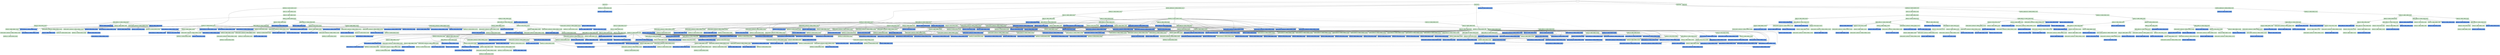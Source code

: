 digraph test {
  e2 -> e5;
  e4 -> e6;
  e3 -> e7;
  e2 -> e8;
  e4 -> e9;
  e3 -> e10;
  e4 -> e11;
  e10 -> e12;
  e11 -> e13;
  e5 -> e14;
  e6 -> e15;
  e7 -> e16;
  e5 -> e17;
  e6 -> e18;
  e7 -> e19;
  e11 -> e20;
  e19 -> e21;
  e12 -> e22;
  e13 -> e23;
  e14 -> e24;
  e15 -> e25;
  e16 -> e26;
  e20 -> e27;
  e22 -> e28;
  e23 -> e29;
  e21 -> e30;
  e22 -> e31;
  e23 -> e32;
  e22 -> e33;
  e23 -> e34;
  e24 -> e35;
  e25 -> e36;
  e26 -> e37;
  e24 -> e38;
  e25 -> e39;
  e24 -> e40;
  e25 -> e41;
  e26 -> e42;
  e26 -> e43;
  e27 -> e44;
  e30 -> e45;
  e28 -> e46;
  e29 -> e47;
  e28 -> e48;
  e29 -> e49;
  e30 -> e50;
  e30 -> e51;
  e33 -> e52;
  e34 -> e53;
  e31 -> e54;
  e32 -> e55;
  e31 -> e56;
  e32 -> e57;
  e35 -> e58;
  e36 -> e59;
  e35 -> e60;
  e36 -> e61;
  e37 -> e62;
  e37 -> e63;
  e44 -> e64;
  e40 -> e65;
  e41 -> e66;
  e38 -> e67;
  e39 -> e68;
  e38 -> e69;
  e39 -> e70;
  e38 -> e71;
  e39 -> e72;
  e43 -> e73;
  e42 -> e74;
  e42 -> e75;
  e44 -> e76;
  e42 -> e77;
  e44 -> e78;
  e45 -> e79;
  e45 -> e80;
  e48 -> e81;
  e49 -> e82;
  e46 -> e83;
  e47 -> e84;
  e46 -> e85;
  e47 -> e86;
  e6 -> e87;
  e32 -> e87;
  e51 -> e88;
  e50 -> e89;
  e50 -> e90;
  e50 -> e91;
  e52 -> e92;
  e53 -> e93;
  e52 -> e94;
  e53 -> e95;
  e54 -> e96;
  e55 -> e97;
  e9 -> e98;
  e32 -> e98;
  e60 -> e99;
  e61 -> e100;
  e58 -> e101;
  e59 -> e102;
  e58 -> e103;
  e59 -> e104;
  e58 -> e105;
  e59 -> e106;
  e63 -> e107;
  e62 -> e108;
  e62 -> e109;
  e64 -> e110;
  e62 -> e111;
  e64 -> e112;
  e65 -> e113;
  e66 -> e114;
  e65 -> e115;
  e66 -> e116;
  e65 -> e117;
  e66 -> e118;
  e67 -> e119;
  e68 -> e120;
  e67 -> e121;
  e68 -> e122;
  e69 -> e123;
  e70 -> e124;
  e71 -> e125;
  e72 -> e126;
  e73 -> e127;
  e73 -> e128;
  e78 -> e129;
  e73 -> e130;
  e74 -> e131;
  e76 -> e132;
  e74 -> e133;
  e76 -> e134;
  e75 -> e135;
  e6 -> e136;
  e47 -> e136;
  e80 -> e137;
  e79 -> e138;
  e79 -> e139;
  e79 -> e140;
  e81 -> e141;
  e82 -> e142;
  e81 -> e143;
  e82 -> e144;
  e83 -> e145;
  e84 -> e146;
  e9 -> e147;
  e47 -> e147;
  e6 -> e148;
  e53 -> e148;
  e6 -> e149;
  e55 -> e149;
  e6 -> e150;
  e57 -> e150;
  e87 -> e151;
  e88 -> e152;
  e88 -> e153;
  e88 -> e154;
  e89 -> e155;
  e89 -> e156;
  e90 -> e157;
  e92 -> e158;
  e93 -> e159;
  e9 -> e160;
  e53 -> e160;
  e9 -> e161;
  e55 -> e161;
  e9 -> e162;
  e57 -> e162;
  e99 -> e163;
  e100 -> e164;
  e99 -> e165;
  e100 -> e166;
  e99 -> e167;
  e100 -> e168;
  e101 -> e169;
  e102 -> e170;
  e101 -> e171;
  e102 -> e172;
  e103 -> e173;
  e104 -> e174;
  e105 -> e175;
  e106 -> e176;
  e107 -> e177;
  e107 -> e178;
  e112 -> e179;
  e107 -> e180;
  e108 -> e181;
  e110 -> e182;
  e108 -> e183;
  e110 -> e184;
  e109 -> e185;
  e113 -> e186;
  e114 -> e187;
  e113 -> e188;
  e114 -> e189;
  e115 -> e190;
  e116 -> e191;
  e117 -> e192;
  e118 -> e193;
  e119 -> e194;
  e120 -> e195;
  e121 -> e196;
  e122 -> e197;
  e123 -> e198;
  e124 -> e199;
  e127 -> e200;
  e129 -> e201;
  e127 -> e202;
  e129 -> e203;
  e128 -> e204;
  e132 -> e205;
  e131 -> e206;
  e6 -> e207;
  e82 -> e207;
  e6 -> e208;
  e84 -> e208;
  e6 -> e209;
  e86 -> e209;
  e136 -> e210;
  e137 -> e211;
  e137 -> e212;
  e137 -> e213;
  e138 -> e214;
  e138 -> e215;
  e139 -> e216;
  e141 -> e217;
  e142 -> e218;
  e9 -> e219;
  e82 -> e219;
  e9 -> e220;
  e84 -> e220;
  e9 -> e221;
  e86 -> e221;
  e6 -> e222;
  e93 -> e222;
  e6 -> e223;
  e95 -> e223;
  e148 -> e224;
  e6 -> e225;
  e97 -> e225;
  e149 -> e226;
  e150 -> e227;
  e152 -> e228;
  e152 -> e229;
  e153 -> e230;
  e155 -> e231;
  e9 -> e232;
  e93 -> e232;
  e9 -> e233;
  e95 -> e233;
  e9 -> e234;
  e97 -> e234;
  e163 -> e235;
  e164 -> e236;
  e163 -> e237;
  e164 -> e238;
  e165 -> e239;
  e166 -> e240;
  e167 -> e241;
  e168 -> e242;
  e169 -> e243;
  e170 -> e244;
  e171 -> e245;
  e172 -> e246;
  e173 -> e247;
  e174 -> e248;
  e177 -> e249;
  e179 -> e250;
  e177 -> e251;
  e179 -> e252;
  e178 -> e253;
  e182 -> e254;
  e181 -> e255;
  e186 -> e256;
  e187 -> e257;
  e188 -> e258;
  e189 -> e259;
  e190 -> e260;
  e191 -> e261;
  e194 -> e262;
  e195 -> e263;
  e201 -> e264;
  e200 -> e265;
  e6 -> e266;
  e142 -> e266;
  e6 -> e267;
  e144 -> e267;
  e207 -> e268;
  e6 -> e269;
  e146 -> e269;
  e208 -> e270;
  e209 -> e271;
  e211 -> e272;
  e211 -> e273;
  e212 -> e274;
  e214 -> e275;
  e9 -> e276;
  e142 -> e276;
  e9 -> e277;
  e144 -> e277;
  e9 -> e278;
  e146 -> e278;
  e6 -> e279;
  e159 -> e279;
  e222 -> e280;
  e223 -> e281;
  e225 -> e282;
  e228 -> e283;
  e9 -> e284;
  e159 -> e284;
  e235 -> e285;
  e236 -> e286;
  e237 -> e287;
  e238 -> e288;
  e239 -> e289;
  e240 -> e290;
  e243 -> e291;
  e244 -> e292;
  e250 -> e293;
  e249 -> e294;
  e256 -> e295;
  e257 -> e296;
  e6 -> e297;
  e218 -> e297;
  e266 -> e298;
  e267 -> e299;
  e269 -> e300;
  e272 -> e301;
  e9 -> e302;
  e218 -> e302;
  e279 -> e303;
  e285 -> e304;
  e286 -> e305;
  e297 -> e306;
  e9 -> e307;
  e293 -> e307;
  e18 -> e308;
  e218 -> e308;
  e9 -> e309;
  e264 -> e309;
  e9 -> e310;
  e254 -> e310;
  e9 -> e311;
  e252 -> e311;
  e9 -> e312;
  e250 -> e312;
  e293 -> e313;
  e18 -> e314;
  e236 -> e314;
  e17 -> e315;
  e235 -> e315;
  e18 -> e316;
  e159 -> e316;
  e277 -> e317;
  e276 -> e318;
  e20 -> e319;
  e218 -> e319;
  e274 -> e320;
  e273 -> e321;
  e18 -> e322;
  e146 -> e322;
  e18 -> e323;
  e144 -> e323;
  e18 -> e324;
  e142 -> e324;
  e267 -> e325;
  e266 -> e326;
  e9 -> e327;
  e205 -> e327;
  e9 -> e328;
  e203 -> e328;
  e9 -> e329;
  e201 -> e329;
  e264 -> e330;
  e18 -> e331;
  e187 -> e331;
  e17 -> e332;
  e186 -> e332;
  e9 -> e333;
  e184 -> e333;
  e9 -> e334;
  e182 -> e334;
  e254 -> e335;
  e9 -> e336;
  e179 -> e336;
  e252 -> e337;
  e250 -> e338;
  e253 -> e339;
  e251 -> e340;
  e252 -> e341;
  e18 -> e342;
  e170 -> e342;
  e17 -> e343;
  e169 -> e343;
  e18 -> e344;
  e166 -> e344;
  e17 -> e345;
  e165 -> e345;
  e18 -> e346;
  e164 -> e346;
  e17 -> e347;
  e163 -> e347;
  e240 -> e348;
  e238 -> e349;
  e239 -> e350;
  e237 -> e351;
  e233 -> e352;
  e232 -> e353;
  e20 -> e354;
  e159 -> e354;
  e230 -> e355;
  e229 -> e356;
  e18 -> e357;
  e97 -> e357;
  e18 -> e358;
  e95 -> e358;
  e18 -> e359;
  e93 -> e359;
  e223 -> e360;
  e222 -> e361;
  e221 -> e362;
  e220 -> e363;
  e219 -> e364;
  e219 -> e365;
  e20 -> e366;
  e146 -> e366;
  e216 -> e367;
  e215 -> e368;
  e20 -> e369;
  e144 -> e369;
  e213 -> e370;
  e20 -> e371;
  e142 -> e371;
  e213 -> e372;
  e212 -> e373;
  e18 -> e374;
  e86 -> e374;
  e18 -> e375;
  e84 -> e375;
  e209 -> e376;
  e208 -> e377;
  e18 -> e378;
  e82 -> e378;
  e207 -> e379;
  e207 -> e380;
  e9 -> e381;
  e134 -> e381;
  e9 -> e382;
  e132 -> e382;
  e205 -> e383;
  e9 -> e384;
  e129 -> e384;
  e203 -> e385;
  e201 -> e386;
  e204 -> e387;
  e202 -> e388;
  e203 -> e389;
  e18 -> e390;
  e120 -> e390;
  e17 -> e391;
  e119 -> e391;
  e18 -> e392;
  e116 -> e392;
  e17 -> e393;
  e115 -> e393;
  e18 -> e394;
  e114 -> e394;
  e17 -> e395;
  e113 -> e395;
  e191 -> e396;
  e189 -> e397;
  e190 -> e398;
  e188 -> e399;
  e9 -> e400;
  e110 -> e400;
  e184 -> e401;
  e182 -> e402;
  e185 -> e403;
  e183 -> e404;
  e184 -> e405;
  e179 -> e406;
  e180 -> e407;
  e180 -> e408;
  e178 -> e409;
  e18 -> e410;
  e104 -> e410;
  e17 -> e411;
  e103 -> e411;
  e18 -> e412;
  e102 -> e412;
  e17 -> e413;
  e101 -> e413;
  e174 -> e414;
  e172 -> e415;
  e173 -> e416;
  e171 -> e417;
  e18 -> e418;
  e100 -> e418;
  e17 -> e419;
  e99 -> e419;
  e168 -> e420;
  e167 -> e421;
  e168 -> e422;
  e167 -> e423;
  e166 -> e424;
  e165 -> e425;
  e162 -> e426;
  e161 -> e427;
  e160 -> e428;
  e160 -> e429;
  e20 -> e430;
  e97 -> e430;
  e157 -> e431;
  e156 -> e432;
  e20 -> e433;
  e95 -> e433;
  e154 -> e434;
  e20 -> e435;
  e93 -> e435;
  e154 -> e436;
  e153 -> e437;
  e18 -> e438;
  e57 -> e438;
  e18 -> e439;
  e55 -> e439;
  e150 -> e440;
  e149 -> e441;
  e18 -> e442;
  e53 -> e442;
  e148 -> e443;
  e148 -> e444;
  e147 -> e445;
  e147 -> e446;
  e144 -> e447;
  e143 -> e448;
  e20 -> e449;
  e86 -> e449;
  e140 -> e450;
  e20 -> e451;
  e84 -> e451;
  e140 -> e452;
  e139 -> e453;
  e20 -> e454;
  e82 -> e454;
  e18 -> e455;
  e47 -> e455;
  e136 -> e456;
  e136 -> e457;
  e9 -> e458;
  e76 -> e458;
  e134 -> e459;
  e132 -> e460;
  e135 -> e461;
  e133 -> e462;
  e134 -> e463;
  e129 -> e464;
  e130 -> e465;
  e130 -> e466;
  e128 -> e467;
  e18 -> e468;
  e70 -> e468;
  e17 -> e469;
  e69 -> e469;
  e18 -> e470;
  e68 -> e470;
  e17 -> e471;
  e67 -> e471;
  e124 -> e472;
  e122 -> e473;
  e123 -> e474;
  e121 -> e475;
  e18 -> e476;
  e66 -> e476;
  e17 -> e477;
  e65 -> e477;
  e118 -> e478;
  e117 -> e479;
  e118 -> e480;
  e117 -> e481;
  e116 -> e482;
  e115 -> e483;
  e110 -> e484;
  e110 -> e485;
  e111 -> e486;
  e111 -> e487;
  e109 -> e488;
  e112 -> e489;
  e129 -> e490;
  e18 -> e491;
  e59 -> e491;
  e17 -> e492;
  e58 -> e492;
  e106 -> e493;
  e105 -> e494;
  e106 -> e495;
  e105 -> e496;
  e104 -> e497;
  e103 -> e498;
  e98 -> e499;
  e98 -> e500;
  e95 -> e501;
  e94 -> e502;
  e20 -> e503;
  e57 -> e503;
  e91 -> e504;
  e20 -> e505;
  e55 -> e505;
  e91 -> e506;
  e90 -> e507;
  e20 -> e508;
  e53 -> e508;
  e18 -> e509;
  e32 -> e509;
  e87 -> e510;
  e87 -> e511;
  e86 -> e512;
  e85 -> e513;
  e20 -> e514;
  e47 -> e514;
  e79 -> e515;
  e80 -> e516;
  e88 -> e517;
  e76 -> e518;
  e76 -> e519;
  e77 -> e520;
  e77 -> e521;
  e75 -> e522;
  e18 -> e523;
  e39 -> e523;
  e17 -> e524;
  e38 -> e524;
  e72 -> e525;
  e71 -> e526;
  e72 -> e527;
  e71 -> e528;
  e70 -> e529;
  e69 -> e530;
  e78 -> e531;
  e76 -> e532;
  e62 -> e533;
  e63 -> e534;
  e73 -> e535;
  e59 -> e536;
  e58 -> e537;
  e61 -> e538;
  e60 -> e539;
  e66 -> e540;
  e65 -> e541;
  e57 -> e542;
  e56 -> e543;
  e20 -> e544;
  e32 -> e544;
  e50 -> e545;
  e47 -> e546;
  e46 -> e547;
  e49 -> e548;
  e48 -> e549;
  e53 -> e550;
  e52 -> e551;
  e51 -> e552;
  e50 -> e553;
  e42 -> e554;
  e39 -> e555;
  e38 -> e556;
  e43 -> e557;
  e42 -> e558;
  e41 -> e559;
  e40 -> e560;
  e39 -> e561;
  e38 -> e562;
  e32 -> e563;
  e31 -> e564;
  e34 -> e565;
  e33 -> e566;
  e32 -> e567;
  e31 -> e568;
  e10 -> e569;
  e9 -> e570;
  e8 -> e571;
  e4 -> e572;
  e0 -> e1;
  e0 -> e2;
  e0 -> e3;
  e0 -> e4;

//conflicts
  e1 -> e2 [arrowhead=none color=gray60 style=dashed constraint=false];
  e1 -> e3 [arrowhead=none color=gray60 style=dashed constraint=false];
  e1 -> e4 [arrowhead=none color=gray60 style=dashed constraint=false];
  e2 -> e3 [arrowhead=none color=gray60 style=dashed constraint=false];
  e2 -> e4 [arrowhead=none color=gray60 style=dashed constraint=false];
  e3 -> e4 [arrowhead=none color=gray60 style=dashed constraint=false];
  e5 -> e8 [arrowhead=none color=gray60 style=dashed constraint=false];
  e6 -> e9 [arrowhead=none color=gray60 style=dashed constraint=false];
  e6 -> e20 [arrowhead=none color=gray60 style=dashed constraint=false];
  e6 -> e572 [arrowhead=none color=gray60 style=dashed constraint=false];
  e7 -> e10 [arrowhead=none color=gray60 style=dashed constraint=false];
  e9 -> e313 [arrowhead=none color=gray60 style=dashed constraint=false];
  e9 -> e319 [arrowhead=none color=gray60 style=dashed constraint=false];
  e9 -> e330 [arrowhead=none color=gray60 style=dashed constraint=false];
  e9 -> e335 [arrowhead=none color=gray60 style=dashed constraint=false];
  e9 -> e337 [arrowhead=none color=gray60 style=dashed constraint=false];
  e9 -> e338 [arrowhead=none color=gray60 style=dashed constraint=false];
  e9 -> e354 [arrowhead=none color=gray60 style=dashed constraint=false];
  e9 -> e366 [arrowhead=none color=gray60 style=dashed constraint=false];
  e9 -> e369 [arrowhead=none color=gray60 style=dashed constraint=false];
  e9 -> e371 [arrowhead=none color=gray60 style=dashed constraint=false];
  e9 -> e383 [arrowhead=none color=gray60 style=dashed constraint=false];
  e9 -> e385 [arrowhead=none color=gray60 style=dashed constraint=false];
  e9 -> e386 [arrowhead=none color=gray60 style=dashed constraint=false];
  e9 -> e401 [arrowhead=none color=gray60 style=dashed constraint=false];
  e9 -> e402 [arrowhead=none color=gray60 style=dashed constraint=false];
  e9 -> e406 [arrowhead=none color=gray60 style=dashed constraint=false];
  e9 -> e430 [arrowhead=none color=gray60 style=dashed constraint=false];
  e9 -> e433 [arrowhead=none color=gray60 style=dashed constraint=false];
  e9 -> e435 [arrowhead=none color=gray60 style=dashed constraint=false];
  e9 -> e449 [arrowhead=none color=gray60 style=dashed constraint=false];
  e9 -> e451 [arrowhead=none color=gray60 style=dashed constraint=false];
  e9 -> e454 [arrowhead=none color=gray60 style=dashed constraint=false];
  e9 -> e459 [arrowhead=none color=gray60 style=dashed constraint=false];
  e9 -> e460 [arrowhead=none color=gray60 style=dashed constraint=false];
  e9 -> e464 [arrowhead=none color=gray60 style=dashed constraint=false];
  e9 -> e484 [arrowhead=none color=gray60 style=dashed constraint=false];
  e9 -> e503 [arrowhead=none color=gray60 style=dashed constraint=false];
  e9 -> e505 [arrowhead=none color=gray60 style=dashed constraint=false];
  e9 -> e508 [arrowhead=none color=gray60 style=dashed constraint=false];
  e9 -> e514 [arrowhead=none color=gray60 style=dashed constraint=false];
  e9 -> e518 [arrowhead=none color=gray60 style=dashed constraint=false];
  e9 -> e544 [arrowhead=none color=gray60 style=dashed constraint=false];
  e11 -> e572 [arrowhead=none color=gray60 style=dashed constraint=false];
  e13 -> e15 [arrowhead=none color=gray60 style=dashed constraint=false];
  e13 -> e27 [arrowhead=none color=gray60 style=dashed constraint=false];
  e16 -> e21 [arrowhead=none color=gray60 style=dashed constraint=false];
  e17 -> e71 [arrowhead=none color=gray60 style=dashed constraint=false];
  e17 -> e105 [arrowhead=none color=gray60 style=dashed constraint=false];
  e17 -> e117 [arrowhead=none color=gray60 style=dashed constraint=false];
  e17 -> e121 [arrowhead=none color=gray60 style=dashed constraint=false];
  e17 -> e123 [arrowhead=none color=gray60 style=dashed constraint=false];
  e17 -> e167 [arrowhead=none color=gray60 style=dashed constraint=false];
  e17 -> e171 [arrowhead=none color=gray60 style=dashed constraint=false];
  e17 -> e173 [arrowhead=none color=gray60 style=dashed constraint=false];
  e17 -> e188 [arrowhead=none color=gray60 style=dashed constraint=false];
  e17 -> e190 [arrowhead=none color=gray60 style=dashed constraint=false];
  e17 -> e194 [arrowhead=none color=gray60 style=dashed constraint=false];
  e17 -> e237 [arrowhead=none color=gray60 style=dashed constraint=false];
  e17 -> e239 [arrowhead=none color=gray60 style=dashed constraint=false];
  e17 -> e243 [arrowhead=none color=gray60 style=dashed constraint=false];
  e17 -> e256 [arrowhead=none color=gray60 style=dashed constraint=false];
  e17 -> e285 [arrowhead=none color=gray60 style=dashed constraint=false];
  e18 -> e72 [arrowhead=none color=gray60 style=dashed constraint=false];
  e18 -> e87 [arrowhead=none color=gray60 style=dashed constraint=false];
  e18 -> e106 [arrowhead=none color=gray60 style=dashed constraint=false];
  e18 -> e118 [arrowhead=none color=gray60 style=dashed constraint=false];
  e18 -> e122 [arrowhead=none color=gray60 style=dashed constraint=false];
  e18 -> e124 [arrowhead=none color=gray60 style=dashed constraint=false];
  e18 -> e136 [arrowhead=none color=gray60 style=dashed constraint=false];
  e18 -> e148 [arrowhead=none color=gray60 style=dashed constraint=false];
  e18 -> e149 [arrowhead=none color=gray60 style=dashed constraint=false];
  e18 -> e150 [arrowhead=none color=gray60 style=dashed constraint=false];
  e18 -> e168 [arrowhead=none color=gray60 style=dashed constraint=false];
  e18 -> e172 [arrowhead=none color=gray60 style=dashed constraint=false];
  e18 -> e174 [arrowhead=none color=gray60 style=dashed constraint=false];
  e18 -> e189 [arrowhead=none color=gray60 style=dashed constraint=false];
  e18 -> e191 [arrowhead=none color=gray60 style=dashed constraint=false];
  e18 -> e195 [arrowhead=none color=gray60 style=dashed constraint=false];
  e18 -> e207 [arrowhead=none color=gray60 style=dashed constraint=false];
  e18 -> e208 [arrowhead=none color=gray60 style=dashed constraint=false];
  e18 -> e209 [arrowhead=none color=gray60 style=dashed constraint=false];
  e18 -> e222 [arrowhead=none color=gray60 style=dashed constraint=false];
  e18 -> e223 [arrowhead=none color=gray60 style=dashed constraint=false];
  e18 -> e225 [arrowhead=none color=gray60 style=dashed constraint=false];
  e18 -> e238 [arrowhead=none color=gray60 style=dashed constraint=false];
  e18 -> e240 [arrowhead=none color=gray60 style=dashed constraint=false];
  e18 -> e244 [arrowhead=none color=gray60 style=dashed constraint=false];
  e18 -> e257 [arrowhead=none color=gray60 style=dashed constraint=false];
  e18 -> e266 [arrowhead=none color=gray60 style=dashed constraint=false];
  e18 -> e267 [arrowhead=none color=gray60 style=dashed constraint=false];
  e18 -> e269 [arrowhead=none color=gray60 style=dashed constraint=false];
  e18 -> e279 [arrowhead=none color=gray60 style=dashed constraint=false];
  e18 -> e286 [arrowhead=none color=gray60 style=dashed constraint=false];
  e18 -> e297 [arrowhead=none color=gray60 style=dashed constraint=false];
  e20 -> e570 [arrowhead=none color=gray60 style=dashed constraint=false];
  e28 -> e31 [arrowhead=none color=gray60 style=dashed constraint=false];
  e28 -> e33 [arrowhead=none color=gray60 style=dashed constraint=false];
  e29 -> e32 [arrowhead=none color=gray60 style=dashed constraint=false];
  e29 -> e34 [arrowhead=none color=gray60 style=dashed constraint=false];
  e31 -> e33 [arrowhead=none color=gray60 style=dashed constraint=false];
  e32 -> e34 [arrowhead=none color=gray60 style=dashed constraint=false];
  e35 -> e38 [arrowhead=none color=gray60 style=dashed constraint=false];
  e35 -> e40 [arrowhead=none color=gray60 style=dashed constraint=false];
  e36 -> e39 [arrowhead=none color=gray60 style=dashed constraint=false];
  e36 -> e41 [arrowhead=none color=gray60 style=dashed constraint=false];
  e37 -> e42 [arrowhead=none color=gray60 style=dashed constraint=false];
  e37 -> e43 [arrowhead=none color=gray60 style=dashed constraint=false];
  e38 -> e40 [arrowhead=none color=gray60 style=dashed constraint=false];
  e39 -> e41 [arrowhead=none color=gray60 style=dashed constraint=false];
  e42 -> e43 [arrowhead=none color=gray60 style=dashed constraint=false];
  e45 -> e50 [arrowhead=none color=gray60 style=dashed constraint=false];
  e45 -> e51 [arrowhead=none color=gray60 style=dashed constraint=false];
  e46 -> e48 [arrowhead=none color=gray60 style=dashed constraint=false];
  e47 -> e49 [arrowhead=none color=gray60 style=dashed constraint=false];
  e50 -> e51 [arrowhead=none color=gray60 style=dashed constraint=false];
  e52 -> e566 [arrowhead=none color=gray60 style=dashed constraint=false];
  e53 -> e565 [arrowhead=none color=gray60 style=dashed constraint=false];
  e54 -> e56 [arrowhead=none color=gray60 style=dashed constraint=false];
  e55 -> e57 [arrowhead=none color=gray60 style=dashed constraint=false];
  e55 -> e87 [arrowhead=none color=gray60 style=dashed constraint=false];
  e55 -> e98 [arrowhead=none color=gray60 style=dashed constraint=false];
  e55 -> e509 [arrowhead=none color=gray60 style=dashed constraint=false];
  e55 -> e544 [arrowhead=none color=gray60 style=dashed constraint=false];
  e57 -> e87 [arrowhead=none color=gray60 style=dashed constraint=false];
  e57 -> e98 [arrowhead=none color=gray60 style=dashed constraint=false];
  e57 -> e509 [arrowhead=none color=gray60 style=dashed constraint=false];
  e57 -> e544 [arrowhead=none color=gray60 style=dashed constraint=false];
  e58 -> e60 [arrowhead=none color=gray60 style=dashed constraint=false];
  e59 -> e61 [arrowhead=none color=gray60 style=dashed constraint=false];
  e62 -> e63 [arrowhead=none color=gray60 style=dashed constraint=false];
  e64 -> e76 [arrowhead=none color=gray60 style=dashed constraint=false];
  e64 -> e78 [arrowhead=none color=gray60 style=dashed constraint=false];
  e65 -> e560 [arrowhead=none color=gray60 style=dashed constraint=false];
  e66 -> e559 [arrowhead=none color=gray60 style=dashed constraint=false];
  e67 -> e69 [arrowhead=none color=gray60 style=dashed constraint=false];
  e67 -> e71 [arrowhead=none color=gray60 style=dashed constraint=false];
  e67 -> e524 [arrowhead=none color=gray60 style=dashed constraint=false];
  e68 -> e70 [arrowhead=none color=gray60 style=dashed constraint=false];
  e68 -> e72 [arrowhead=none color=gray60 style=dashed constraint=false];
  e68 -> e523 [arrowhead=none color=gray60 style=dashed constraint=false];
  e69 -> e71 [arrowhead=none color=gray60 style=dashed constraint=false];
  e69 -> e524 [arrowhead=none color=gray60 style=dashed constraint=false];
  e70 -> e72 [arrowhead=none color=gray60 style=dashed constraint=false];
  e70 -> e523 [arrowhead=none color=gray60 style=dashed constraint=false];
  e73 -> e557 [arrowhead=none color=gray60 style=dashed constraint=false];
  e74 -> e75 [arrowhead=none color=gray60 style=dashed constraint=false];
  e74 -> e77 [arrowhead=none color=gray60 style=dashed constraint=false];
  e75 -> e77 [arrowhead=none color=gray60 style=dashed constraint=false];
  e76 -> e78 [arrowhead=none color=gray60 style=dashed constraint=false];
  e79 -> e80 [arrowhead=none color=gray60 style=dashed constraint=false];
  e81 -> e549 [arrowhead=none color=gray60 style=dashed constraint=false];
  e82 -> e548 [arrowhead=none color=gray60 style=dashed constraint=false];
  e83 -> e85 [arrowhead=none color=gray60 style=dashed constraint=false];
  e84 -> e86 [arrowhead=none color=gray60 style=dashed constraint=false];
  e84 -> e136 [arrowhead=none color=gray60 style=dashed constraint=false];
  e84 -> e147 [arrowhead=none color=gray60 style=dashed constraint=false];
  e84 -> e455 [arrowhead=none color=gray60 style=dashed constraint=false];
  e84 -> e514 [arrowhead=none color=gray60 style=dashed constraint=false];
  e86 -> e136 [arrowhead=none color=gray60 style=dashed constraint=false];
  e86 -> e147 [arrowhead=none color=gray60 style=dashed constraint=false];
  e86 -> e455 [arrowhead=none color=gray60 style=dashed constraint=false];
  e86 -> e514 [arrowhead=none color=gray60 style=dashed constraint=false];
  e88 -> e552 [arrowhead=none color=gray60 style=dashed constraint=false];
  e89 -> e90 [arrowhead=none color=gray60 style=dashed constraint=false];
  e89 -> e91 [arrowhead=none color=gray60 style=dashed constraint=false];
  e90 -> e91 [arrowhead=none color=gray60 style=dashed constraint=false];
  e92 -> e94 [arrowhead=none color=gray60 style=dashed constraint=false];
  e93 -> e95 [arrowhead=none color=gray60 style=dashed constraint=false];
  e93 -> e148 [arrowhead=none color=gray60 style=dashed constraint=false];
  e93 -> e160 [arrowhead=none color=gray60 style=dashed constraint=false];
  e93 -> e442 [arrowhead=none color=gray60 style=dashed constraint=false];
  e93 -> e508 [arrowhead=none color=gray60 style=dashed constraint=false];
  e95 -> e148 [arrowhead=none color=gray60 style=dashed constraint=false];
  e95 -> e160 [arrowhead=none color=gray60 style=dashed constraint=false];
  e95 -> e442 [arrowhead=none color=gray60 style=dashed constraint=false];
  e95 -> e508 [arrowhead=none color=gray60 style=dashed constraint=false];
  e97 -> e149 [arrowhead=none color=gray60 style=dashed constraint=false];
  e97 -> e161 [arrowhead=none color=gray60 style=dashed constraint=false];
  e97 -> e439 [arrowhead=none color=gray60 style=dashed constraint=false];
  e97 -> e505 [arrowhead=none color=gray60 style=dashed constraint=false];
  e99 -> e539 [arrowhead=none color=gray60 style=dashed constraint=false];
  e100 -> e538 [arrowhead=none color=gray60 style=dashed constraint=false];
  e101 -> e103 [arrowhead=none color=gray60 style=dashed constraint=false];
  e101 -> e105 [arrowhead=none color=gray60 style=dashed constraint=false];
  e101 -> e492 [arrowhead=none color=gray60 style=dashed constraint=false];
  e102 -> e104 [arrowhead=none color=gray60 style=dashed constraint=false];
  e102 -> e106 [arrowhead=none color=gray60 style=dashed constraint=false];
  e102 -> e491 [arrowhead=none color=gray60 style=dashed constraint=false];
  e103 -> e105 [arrowhead=none color=gray60 style=dashed constraint=false];
  e103 -> e492 [arrowhead=none color=gray60 style=dashed constraint=false];
  e104 -> e106 [arrowhead=none color=gray60 style=dashed constraint=false];
  e104 -> e491 [arrowhead=none color=gray60 style=dashed constraint=false];
  e107 -> e534 [arrowhead=none color=gray60 style=dashed constraint=false];
  e108 -> e109 [arrowhead=none color=gray60 style=dashed constraint=false];
  e108 -> e111 [arrowhead=none color=gray60 style=dashed constraint=false];
  e109 -> e111 [arrowhead=none color=gray60 style=dashed constraint=false];
  e110 -> e112 [arrowhead=none color=gray60 style=dashed constraint=false];
  e113 -> e115 [arrowhead=none color=gray60 style=dashed constraint=false];
  e113 -> e117 [arrowhead=none color=gray60 style=dashed constraint=false];
  e113 -> e477 [arrowhead=none color=gray60 style=dashed constraint=false];
  e114 -> e116 [arrowhead=none color=gray60 style=dashed constraint=false];
  e114 -> e118 [arrowhead=none color=gray60 style=dashed constraint=false];
  e114 -> e476 [arrowhead=none color=gray60 style=dashed constraint=false];
  e115 -> e117 [arrowhead=none color=gray60 style=dashed constraint=false];
  e115 -> e477 [arrowhead=none color=gray60 style=dashed constraint=false];
  e116 -> e118 [arrowhead=none color=gray60 style=dashed constraint=false];
  e116 -> e476 [arrowhead=none color=gray60 style=dashed constraint=false];
  e119 -> e121 [arrowhead=none color=gray60 style=dashed constraint=false];
  e119 -> e471 [arrowhead=none color=gray60 style=dashed constraint=false];
  e120 -> e122 [arrowhead=none color=gray60 style=dashed constraint=false];
  e120 -> e470 [arrowhead=none color=gray60 style=dashed constraint=false];
  e123 -> e530 [arrowhead=none color=gray60 style=dashed constraint=false];
  e124 -> e529 [arrowhead=none color=gray60 style=dashed constraint=false];
  e127 -> e128 [arrowhead=none color=gray60 style=dashed constraint=false];
  e127 -> e130 [arrowhead=none color=gray60 style=dashed constraint=false];
  e128 -> e130 [arrowhead=none color=gray60 style=dashed constraint=false];
  e129 -> e531 [arrowhead=none color=gray60 style=dashed constraint=false];
  e131 -> e133 [arrowhead=none color=gray60 style=dashed constraint=false];
  e132 -> e134 [arrowhead=none color=gray60 style=dashed constraint=false];
  e132 -> e458 [arrowhead=none color=gray60 style=dashed constraint=false];
  e132 -> e518 [arrowhead=none color=gray60 style=dashed constraint=false];
  e134 -> e458 [arrowhead=none color=gray60 style=dashed constraint=false];
  e134 -> e518 [arrowhead=none color=gray60 style=dashed constraint=false];
  e135 -> e522 [arrowhead=none color=gray60 style=dashed constraint=false];
  e137 -> e516 [arrowhead=none color=gray60 style=dashed constraint=false];
  e138 -> e139 [arrowhead=none color=gray60 style=dashed constraint=false];
  e138 -> e140 [arrowhead=none color=gray60 style=dashed constraint=false];
  e139 -> e140 [arrowhead=none color=gray60 style=dashed constraint=false];
  e141 -> e143 [arrowhead=none color=gray60 style=dashed constraint=false];
  e142 -> e144 [arrowhead=none color=gray60 style=dashed constraint=false];
  e142 -> e207 [arrowhead=none color=gray60 style=dashed constraint=false];
  e142 -> e219 [arrowhead=none color=gray60 style=dashed constraint=false];
  e142 -> e378 [arrowhead=none color=gray60 style=dashed constraint=false];
  e142 -> e454 [arrowhead=none color=gray60 style=dashed constraint=false];
  e144 -> e207 [arrowhead=none color=gray60 style=dashed constraint=false];
  e144 -> e219 [arrowhead=none color=gray60 style=dashed constraint=false];
  e144 -> e378 [arrowhead=none color=gray60 style=dashed constraint=false];
  e144 -> e454 [arrowhead=none color=gray60 style=dashed constraint=false];
  e146 -> e208 [arrowhead=none color=gray60 style=dashed constraint=false];
  e146 -> e220 [arrowhead=none color=gray60 style=dashed constraint=false];
  e146 -> e375 [arrowhead=none color=gray60 style=dashed constraint=false];
  e146 -> e451 [arrowhead=none color=gray60 style=dashed constraint=false];
  e150 -> e542 [arrowhead=none color=gray60 style=dashed constraint=false];
  e152 -> e153 [arrowhead=none color=gray60 style=dashed constraint=false];
  e152 -> e154 [arrowhead=none color=gray60 style=dashed constraint=false];
  e153 -> e154 [arrowhead=none color=gray60 style=dashed constraint=false];
  e155 -> e156 [arrowhead=none color=gray60 style=dashed constraint=false];
  e157 -> e507 [arrowhead=none color=gray60 style=dashed constraint=false];
  e159 -> e222 [arrowhead=none color=gray60 style=dashed constraint=false];
  e159 -> e232 [arrowhead=none color=gray60 style=dashed constraint=false];
  e159 -> e359 [arrowhead=none color=gray60 style=dashed constraint=false];
  e159 -> e435 [arrowhead=none color=gray60 style=dashed constraint=false];
  e162 -> e542 [arrowhead=none color=gray60 style=dashed constraint=false];
  e163 -> e165 [arrowhead=none color=gray60 style=dashed constraint=false];
  e163 -> e167 [arrowhead=none color=gray60 style=dashed constraint=false];
  e163 -> e419 [arrowhead=none color=gray60 style=dashed constraint=false];
  e164 -> e166 [arrowhead=none color=gray60 style=dashed constraint=false];
  e164 -> e168 [arrowhead=none color=gray60 style=dashed constraint=false];
  e164 -> e418 [arrowhead=none color=gray60 style=dashed constraint=false];
  e165 -> e167 [arrowhead=none color=gray60 style=dashed constraint=false];
  e165 -> e419 [arrowhead=none color=gray60 style=dashed constraint=false];
  e166 -> e168 [arrowhead=none color=gray60 style=dashed constraint=false];
  e166 -> e418 [arrowhead=none color=gray60 style=dashed constraint=false];
  e169 -> e171 [arrowhead=none color=gray60 style=dashed constraint=false];
  e169 -> e413 [arrowhead=none color=gray60 style=dashed constraint=false];
  e170 -> e172 [arrowhead=none color=gray60 style=dashed constraint=false];
  e170 -> e412 [arrowhead=none color=gray60 style=dashed constraint=false];
  e173 -> e498 [arrowhead=none color=gray60 style=dashed constraint=false];
  e174 -> e497 [arrowhead=none color=gray60 style=dashed constraint=false];
  e177 -> e178 [arrowhead=none color=gray60 style=dashed constraint=false];
  e177 -> e180 [arrowhead=none color=gray60 style=dashed constraint=false];
  e178 -> e180 [arrowhead=none color=gray60 style=dashed constraint=false];
  e179 -> e489 [arrowhead=none color=gray60 style=dashed constraint=false];
  e181 -> e183 [arrowhead=none color=gray60 style=dashed constraint=false];
  e182 -> e184 [arrowhead=none color=gray60 style=dashed constraint=false];
  e182 -> e400 [arrowhead=none color=gray60 style=dashed constraint=false];
  e182 -> e484 [arrowhead=none color=gray60 style=dashed constraint=false];
  e184 -> e400 [arrowhead=none color=gray60 style=dashed constraint=false];
  e184 -> e484 [arrowhead=none color=gray60 style=dashed constraint=false];
  e185 -> e488 [arrowhead=none color=gray60 style=dashed constraint=false];
  e186 -> e188 [arrowhead=none color=gray60 style=dashed constraint=false];
  e186 -> e395 [arrowhead=none color=gray60 style=dashed constraint=false];
  e187 -> e189 [arrowhead=none color=gray60 style=dashed constraint=false];
  e187 -> e394 [arrowhead=none color=gray60 style=dashed constraint=false];
  e190 -> e483 [arrowhead=none color=gray60 style=dashed constraint=false];
  e191 -> e482 [arrowhead=none color=gray60 style=dashed constraint=false];
  e200 -> e202 [arrowhead=none color=gray60 style=dashed constraint=false];
  e201 -> e203 [arrowhead=none color=gray60 style=dashed constraint=false];
  e201 -> e384 [arrowhead=none color=gray60 style=dashed constraint=false];
  e201 -> e464 [arrowhead=none color=gray60 style=dashed constraint=false];
  e203 -> e384 [arrowhead=none color=gray60 style=dashed constraint=false];
  e203 -> e464 [arrowhead=none color=gray60 style=dashed constraint=false];
  e204 -> e467 [arrowhead=none color=gray60 style=dashed constraint=false];
  e205 -> e382 [arrowhead=none color=gray60 style=dashed constraint=false];
  e205 -> e460 [arrowhead=none color=gray60 style=dashed constraint=false];
  e209 -> e512 [arrowhead=none color=gray60 style=dashed constraint=false];
  e211 -> e212 [arrowhead=none color=gray60 style=dashed constraint=false];
  e211 -> e213 [arrowhead=none color=gray60 style=dashed constraint=false];
  e212 -> e213 [arrowhead=none color=gray60 style=dashed constraint=false];
  e214 -> e215 [arrowhead=none color=gray60 style=dashed constraint=false];
  e216 -> e453 [arrowhead=none color=gray60 style=dashed constraint=false];
  e218 -> e266 [arrowhead=none color=gray60 style=dashed constraint=false];
  e218 -> e276 [arrowhead=none color=gray60 style=dashed constraint=false];
  e218 -> e324 [arrowhead=none color=gray60 style=dashed constraint=false];
  e218 -> e371 [arrowhead=none color=gray60 style=dashed constraint=false];
  e221 -> e512 [arrowhead=none color=gray60 style=dashed constraint=false];
  e223 -> e501 [arrowhead=none color=gray60 style=dashed constraint=false];
  e228 -> e229 [arrowhead=none color=gray60 style=dashed constraint=false];
  e230 -> e437 [arrowhead=none color=gray60 style=dashed constraint=false];
  e233 -> e501 [arrowhead=none color=gray60 style=dashed constraint=false];
  e235 -> e237 [arrowhead=none color=gray60 style=dashed constraint=false];
  e235 -> e347 [arrowhead=none color=gray60 style=dashed constraint=false];
  e236 -> e238 [arrowhead=none color=gray60 style=dashed constraint=false];
  e236 -> e346 [arrowhead=none color=gray60 style=dashed constraint=false];
  e239 -> e425 [arrowhead=none color=gray60 style=dashed constraint=false];
  e240 -> e424 [arrowhead=none color=gray60 style=dashed constraint=false];
  e249 -> e251 [arrowhead=none color=gray60 style=dashed constraint=false];
  e250 -> e252 [arrowhead=none color=gray60 style=dashed constraint=false];
  e250 -> e336 [arrowhead=none color=gray60 style=dashed constraint=false];
  e250 -> e406 [arrowhead=none color=gray60 style=dashed constraint=false];
  e252 -> e336 [arrowhead=none color=gray60 style=dashed constraint=false];
  e252 -> e406 [arrowhead=none color=gray60 style=dashed constraint=false];
  e253 -> e409 [arrowhead=none color=gray60 style=dashed constraint=false];
  e254 -> e334 [arrowhead=none color=gray60 style=dashed constraint=false];
  e254 -> e402 [arrowhead=none color=gray60 style=dashed constraint=false];
  e264 -> e329 [arrowhead=none color=gray60 style=dashed constraint=false];
  e264 -> e386 [arrowhead=none color=gray60 style=dashed constraint=false];
  e267 -> e447 [arrowhead=none color=gray60 style=dashed constraint=false];
  e272 -> e273 [arrowhead=none color=gray60 style=dashed constraint=false];
  e274 -> e373 [arrowhead=none color=gray60 style=dashed constraint=false];
  e277 -> e447 [arrowhead=none color=gray60 style=dashed constraint=false];
  e293 -> e312 [arrowhead=none color=gray60 style=dashed constraint=false];
  e293 -> e338 [arrowhead=none color=gray60 style=dashed constraint=false];
  e311 -> e341 [arrowhead=none color=gray60 style=dashed constraint=false];
  e323 -> e447 [arrowhead=none color=gray60 style=dashed constraint=false];
  e328 -> e389 [arrowhead=none color=gray60 style=dashed constraint=false];
  e333 -> e405 [arrowhead=none color=gray60 style=dashed constraint=false];
  e337 -> e341 [arrowhead=none color=gray60 style=dashed constraint=false];
  e344 -> e424 [arrowhead=none color=gray60 style=dashed constraint=false];
  e345 -> e425 [arrowhead=none color=gray60 style=dashed constraint=false];
  e358 -> e501 [arrowhead=none color=gray60 style=dashed constraint=false];
  e364 -> e365 [arrowhead=none color=gray60 style=dashed constraint=false];
  e369 -> e447 [arrowhead=none color=gray60 style=dashed constraint=false];
  e370 -> e372 [arrowhead=none color=gray60 style=dashed constraint=false];
  e374 -> e512 [arrowhead=none color=gray60 style=dashed constraint=false];
  e379 -> e380 [arrowhead=none color=gray60 style=dashed constraint=false];
  e381 -> e463 [arrowhead=none color=gray60 style=dashed constraint=false];
  e385 -> e389 [arrowhead=none color=gray60 style=dashed constraint=false];
  e392 -> e482 [arrowhead=none color=gray60 style=dashed constraint=false];
  e393 -> e483 [arrowhead=none color=gray60 style=dashed constraint=false];
  e401 -> e405 [arrowhead=none color=gray60 style=dashed constraint=false];
  e407 -> e408 [arrowhead=none color=gray60 style=dashed constraint=false];
  e410 -> e497 [arrowhead=none color=gray60 style=dashed constraint=false];
  e411 -> e498 [arrowhead=none color=gray60 style=dashed constraint=false];
  e420 -> e422 [arrowhead=none color=gray60 style=dashed constraint=false];
  e421 -> e423 [arrowhead=none color=gray60 style=dashed constraint=false];
  e428 -> e429 [arrowhead=none color=gray60 style=dashed constraint=false];
  e433 -> e501 [arrowhead=none color=gray60 style=dashed constraint=false];
  e434 -> e436 [arrowhead=none color=gray60 style=dashed constraint=false];
  e438 -> e542 [arrowhead=none color=gray60 style=dashed constraint=false];
  e443 -> e444 [arrowhead=none color=gray60 style=dashed constraint=false];
  e445 -> e446 [arrowhead=none color=gray60 style=dashed constraint=false];
  e449 -> e512 [arrowhead=none color=gray60 style=dashed constraint=false];
  e450 -> e452 [arrowhead=none color=gray60 style=dashed constraint=false];
  e456 -> e457 [arrowhead=none color=gray60 style=dashed constraint=false];
  e459 -> e463 [arrowhead=none color=gray60 style=dashed constraint=false];
  e465 -> e466 [arrowhead=none color=gray60 style=dashed constraint=false];
  e468 -> e529 [arrowhead=none color=gray60 style=dashed constraint=false];
  e469 -> e530 [arrowhead=none color=gray60 style=dashed constraint=false];
  e478 -> e480 [arrowhead=none color=gray60 style=dashed constraint=false];
  e479 -> e481 [arrowhead=none color=gray60 style=dashed constraint=false];
  e486 -> e487 [arrowhead=none color=gray60 style=dashed constraint=false];
  e493 -> e495 [arrowhead=none color=gray60 style=dashed constraint=false];
  e494 -> e496 [arrowhead=none color=gray60 style=dashed constraint=false];
  e499 -> e500 [arrowhead=none color=gray60 style=dashed constraint=false];
  e503 -> e542 [arrowhead=none color=gray60 style=dashed constraint=false];
  e504 -> e506 [arrowhead=none color=gray60 style=dashed constraint=false];
  e510 -> e511 [arrowhead=none color=gray60 style=dashed constraint=false];
  e519 -> e532 [arrowhead=none color=gray60 style=dashed constraint=false];
  e520 -> e521 [arrowhead=none color=gray60 style=dashed constraint=false];
  e525 -> e527 [arrowhead=none color=gray60 style=dashed constraint=false];
  e526 -> e528 [arrowhead=none color=gray60 style=dashed constraint=false];
  e545 -> e553 [arrowhead=none color=gray60 style=dashed constraint=false];
  e554 -> e558 [arrowhead=none color=gray60 style=dashed constraint=false];
  e555 -> e561 [arrowhead=none color=gray60 style=dashed constraint=false];
  e556 -> e562 [arrowhead=none color=gray60 style=dashed constraint=false];
  e563 -> e567 [arrowhead=none color=gray60 style=dashed constraint=false];
  e564 -> e568 [arrowhead=none color=gray60 style=dashed constraint=false];
  e570 -> e572 [arrowhead=none color=gray60 style=dashed constraint=false];

  e1 [color="#409f40" fillcolor="#cce6cc:#cce6cc" label="bad_T1 (e1)" shape=box style=filled];
  e2 [color="#409f40" fillcolor="#cce6cc:#cce6cc" label="bad_T2 (e2)" shape=box style=filled];
  e3 [color="#409f40" fillcolor="#cce6cc:#cce6cc" label="bad_T3 (e3)" shape=box style=filled];
  e4 [color="#409f40" fillcolor="#cce6cc:#cce6cc" label="bad_T4 (e4)" shape=box style=filled];
  e5 [color="#409f40" fillcolor="#cce6cc:#cce6cc" label="[ACWN2_1] -> LIN17_0 LIN17_1 (e5)" shape=box style=filled];
  e6 [color="#409f40" fillcolor="#cce6cc:#cce6cc" label="[ACWN2_1] -> LIN17_0 LIN17_1 (e6)" shape=box style=filled];
  e7 [color="#409f40" fillcolor="#cce6cc:#cce6cc" label="[ACWN1_1] -> LIN17_0 LIN17_1 (e7)" shape=box style=filled];
  e8 [color="#409f40" fillcolor="#cce6cc:#cce6cc" label="[ACWN2_1] -> LIN18_0 LIN18_1 (e8)" shape=box style=filled];
  e9 [color="#409f40" fillcolor="#cce6cc:#cce6cc" label="[ACWN2_1] -> LIN18_0 LIN18_1 (e9)" shape=box style=filled];
  e10 [color="#409f40" fillcolor="#cce6cc:#cce6cc" label="[ACWN1_1;AEGL20_0] -> MOM5_0 MOM5_1 (e10)" shape=box style=filled];
  e11 [color="#409f40" fillcolor="#cce6cc:#cce6cc" label="[ACWN1_1;AEGL20_0] -> MOM5_0 MOM5_1 (e11)" shape=box style=filled];
  e12 [color="#409f40" fillcolor="#cce6cc:#cce6cc" label="[MOM5_1] -> MIG5_0 MIG5_1 (e12)" shape=box style=filled];
  e13 [color="#409f40" fillcolor="#cce6cc:#cce6cc" label="[MOM5_1] -> MIG5_0 MIG5_1 (e13)" shape=box style=filled];
  e14 [color="#409f40" fillcolor="#cce6cc:#cce6cc" label="[LIN17_1] -> MIG5_0 MIG5_1 (e14)" shape=box style=filled];
  e15 [color="#409f40" fillcolor="#cce6cc:#cce6cc" label="[LIN17_1] -> MIG5_0 MIG5_1 (e15)" shape=box style=filled];
  e16 [color="#409f40" fillcolor="#cce6cc:#cce6cc" label="[LIN17_1] -> MIG5_0 MIG5_1 (e16)" shape=box style=filled];
  e17 [color="#409f40" fillcolor="#cce6cc:#cce6cc" label="[ACWN2_1] -> LIN18_0 LIN18_1 (e17)" shape=box style=filled];
  e18 [color="#409f40" fillcolor="#cce6cc:#cce6cc" label="[ACWN2_1] -> LIN18_0 LIN18_1 (e18)" shape=box style=filled];
  e19 [color="#409f40" fillcolor="#cce6cc:#cce6cc" label="[ACWN1_1;AEGL20_0] -> MOM5_0 MOM5_1 (e19)" shape=box style=filled];
  e20 [color="#409f40" fillcolor="#cce6cc:#cce6cc" label="[ACWN1_1] -> LIN17_0 LIN17_1 (e20)" shape=box style=filled];
  e21 [color="#409f40" fillcolor="#cce6cc:#cce6cc" label="[MOM5_1] -> MIG5_0 MIG5_1 (e21)" shape=box style=filled];
  e22 [color="#409f40" fillcolor="#cce6cc:#cce6cc" label="[MIG5_1] -> APR1_1 APR1_0 (e22)" shape=box style=filled];
  e23 [color="#409f40" fillcolor="#cce6cc:#cce6cc" label="[MIG5_1] -> APR1_1 APR1_0 (e23)" shape=box style=filled];
  e24 [color="#409f40" fillcolor="#cce6cc:#cce6cc" label="[MIG5_1] -> APR1_1 APR1_0 (e24)" shape=box style=filled];
  e25 [color="#409f40" fillcolor="#cce6cc:#cce6cc" label="[MIG5_1] -> APR1_1 APR1_0 (e25)" shape=box style=filled];
  e26 [color="#409f40" fillcolor="#cce6cc:#cce6cc" label="[MIG5_1] -> APR1_1 APR1_0 (e26)" shape=box style=filled];
  e27 [color="#409f40" fillcolor="#cce6cc:#cce6cc" label="[LIN17_1] -> MIG5_0 MIG5_1 (e27)" shape=box style=filled];
  e28 [color="#409f40" fillcolor="#cce6cc:#cce6cc" label="[APR1_0] -> KIN19_1 KIN19_0 (e28)" shape=box style=filled];
  e29 [color="#409f40" fillcolor="#cce6cc:#cce6cc" label="[APR1_0] -> KIN19_1 KIN19_0 (e29)" shape=box style=filled];
  e30 [color="#409f40" fillcolor="#cce6cc:#cce6cc" label="[MIG5_1] -> APR1_1 APR1_0 (e30)" shape=box style=filled];
  e31 [color="#409f40" fillcolor="#cce6cc:#cce6cc" label="[APR1_0;PRY1_1] -> GSK3_1 GSK3_0 (e31)" shape=box style=filled];
  e32 [color="#409f40" fillcolor="#cce6cc:#cce6cc" label="[APR1_0;PRY1_1] -> GSK3_1 GSK3_0 (e32)" shape=box style=filled];
  e33 [color="#409f40" fillcolor="#cce6cc:#cce6cc" label="[APR1_0] -> PRY1_1 PRY1_0 (e33)" shape=box style=filled];
  e34 [color="#409f40" fillcolor="#cce6cc:#cce6cc" label="[APR1_0] -> PRY1_1 PRY1_0 (e34)" shape=box style=filled];
  e35 [color="#409f40" fillcolor="#cce6cc:#cce6cc" label="[APR1_0] -> KIN19_1 KIN19_0 (e35)" shape=box style=filled];
  e36 [color="#409f40" fillcolor="#cce6cc:#cce6cc" label="[APR1_0] -> KIN19_1 KIN19_0 (e36)" shape=box style=filled];
  e37 [color="#409f40" fillcolor="#cce6cc:#cce6cc" label="[APR1_0] -> KIN19_1 KIN19_0 (e37)" shape=box style=filled];
  e38 [color="#409f40" fillcolor="#cce6cc:#cce6cc" label="[APR1_0;PRY1_1] -> GSK3_1 GSK3_0 (e38)" shape=box style=filled];
  e39 [color="#409f40" fillcolor="#cce6cc:#cce6cc" label="[APR1_0;PRY1_1] -> GSK3_1 GSK3_0 (e39)" shape=box style=filled];
  e40 [color="#409f40" fillcolor="#cce6cc:#cce6cc" label="[APR1_0] -> PRY1_1 PRY1_0 (e40)" shape=box style=filled];
  e41 [color="#409f40" fillcolor="#cce6cc:#cce6cc" label="[APR1_0] -> PRY1_1 PRY1_0 (e41)" shape=box style=filled];
  e42 [color="#409f40" fillcolor="#cce6cc:#cce6cc" label="[APR1_0;PRY1_1] -> GSK3_1 GSK3_0 (e42)" shape=box style=filled];
  e43 [color="#409f40" fillcolor="#cce6cc:#cce6cc" label="[APR1_0] -> PRY1_1 PRY1_0 (e43)" shape=box style=filled];
  e44 [color="#409f40" fillcolor="#cce6cc:#cce6cc" label="[MIG5_1] -> APR1_1 APR1_0 (e44)" shape=box style=filled];
  e45 [color="#409f40" fillcolor="#cce6cc:#cce6cc" label="[APR1_0] -> KIN19_1 KIN19_0 (e45)" shape=box style=filled];
  e46 [color="#409f40" fillcolor="#cce6cc:#cce6cc" label="[APR1_0;PRY1_1] -> GSK3_1 GSK3_0 (e46)" shape=box style=filled];
  e47 [color="#409f40" fillcolor="#cce6cc:#cce6cc" label="[APR1_0;PRY1_1] -> GSK3_1 GSK3_0 (e47)" shape=box style=filled];
  e48 [color="#409f40" fillcolor="#cce6cc:#cce6cc" label="[APR1_0] -> PRY1_1 PRY1_0 (e48)" shape=box style=filled];
  e49 [color="#409f40" fillcolor="#cce6cc:#cce6cc" label="[APR1_0] -> PRY1_1 PRY1_0 (e49)" shape=box style=filled];
  e50 [color="#409f40" fillcolor="#cce6cc:#cce6cc" label="[APR1_0;PRY1_1] -> GSK3_1 GSK3_0 (e50)" shape=box style=filled];
  e51 [color="#409f40" fillcolor="#cce6cc:#cce6cc" label="[APR1_0] -> PRY1_1 PRY1_0 (e51)" shape=box style=filled];
  e52 [color="#409f40" fillcolor="#cce6cc:#cce6cc" label="[APR1_0;PRY1_0] -> GSK3_1 GSK3_0 (e52)" shape=box style=filled];
  e53 [color="#409f40" fillcolor="#cce6cc:#cce6cc" label="[APR1_0;PRY1_0] -> GSK3_1 GSK3_0 (e53)" shape=box style=filled];
  e54 [color="#409f40" fillcolor="#cce6cc:#cce6cc" label="[GSK3_0] -> SYS1_0 SYS1_1 (e54)" shape=box style=filled];
  e55 [color="#409f40" fillcolor="#cce6cc:#cce6cc" label="[GSK3_0] -> SYS1_0 SYS1_1 (e55)" shape=box style=filled];
  e56 [color="#409f40" fillcolor="#cce6cc:#cce6cc" label="[GSK3_0] -> BAR1_0 BAR1_1 (e56)" shape=box style=filled];
  e57 [color="#409f40" fillcolor="#cce6cc:#cce6cc" label="[GSK3_0] -> BAR1_0 BAR1_1 (e57)" shape=box style=filled];
  e58 [color="#409f40" fillcolor="#cce6cc:#cce6cc" label="[APR1_0;PRY1_1] -> GSK3_1 GSK3_0 (e58)" shape=box style=filled];
  e59 [color="#409f40" fillcolor="#cce6cc:#cce6cc" label="[APR1_0;PRY1_1] -> GSK3_1 GSK3_0 (e59)" shape=box style=filled];
  e60 [color="#409f40" fillcolor="#cce6cc:#cce6cc" label="[APR1_0] -> PRY1_1 PRY1_0 (e60)" shape=box style=filled];
  e61 [color="#409f40" fillcolor="#cce6cc:#cce6cc" label="[APR1_0] -> PRY1_1 PRY1_0 (e61)" shape=box style=filled];
  e62 [color="#409f40" fillcolor="#cce6cc:#cce6cc" label="[APR1_0;PRY1_1] -> GSK3_1 GSK3_0 (e62)" shape=box style=filled];
  e63 [color="#409f40" fillcolor="#cce6cc:#cce6cc" label="[APR1_0] -> PRY1_1 PRY1_0 (e63)" shape=box style=filled];
  e64 [color="#409f40" fillcolor="#cce6cc:#cce6cc" label="[APR1_0] -> KIN19_1 KIN19_0 (e64)" shape=box style=filled];
  e65 [color="#409f40" fillcolor="#cce6cc:#cce6cc" label="[APR1_0;PRY1_0] -> GSK3_1 GSK3_0 (e65)" shape=box style=filled];
  e66 [color="#409f40" fillcolor="#cce6cc:#cce6cc" label="[APR1_0;PRY1_0] -> GSK3_1 GSK3_0 (e66)" shape=box style=filled];
  e67 [color="#409f40" fillcolor="#cce6cc:#cce6cc" label="[GSK3_0] -> SYS1_0 SYS1_1 (e67)" shape=box style=filled];
  e68 [color="#409f40" fillcolor="#cce6cc:#cce6cc" label="[GSK3_0] -> SYS1_0 SYS1_1 (e68)" shape=box style=filled];
  e69 [color="#409f40" fillcolor="#cce6cc:#cce6cc" label="[GSK3_0] -> BAR1_0 BAR1_1 (e69)" shape=box style=filled];
  e70 [color="#409f40" fillcolor="#cce6cc:#cce6cc" label="[GSK3_0] -> BAR1_0 BAR1_1 (e70)" shape=box style=filled];
  e71 [color="#409f40" fillcolor="#cce6cc:#cce6cc" label="[GSK3_0;LIN17_1;LIN18_0] -> WRM1_0 WRM1_1 (e71)" shape=box style=filled];
  e72 [color="#409f40" fillcolor="#cce6cc:#cce6cc" label="[GSK3_0;LIN17_1;LIN18_0] -> WRM1_0 WRM1_1 (e72)" shape=box style=filled];
  e73 [color="#409f40" fillcolor="#cce6cc:#cce6cc" label="[APR1_0;PRY1_0] -> GSK3_1 GSK3_0 (e73)" shape=box style=filled];
  e74 [color="#409f40" fillcolor="#cce6cc:#cce6cc" label="[GSK3_0] -> SYS1_0 SYS1_1 (e74)" shape=box style=filled];
  e75 [color="#409f40" fillcolor="#cce6cc:#cce6cc" label="[GSK3_0] -> BAR1_0 BAR1_1 (e75)" shape=box style=filled];
  e76 [color="#409f40" fillcolor="#cce6cc:#cce6cc" label="[APR1_0;PRY1_1] -> GSK3_1 GSK3_0 (e76)" shape=box style=filled];
  e77 [color="#409f40" fillcolor="#cce6cc:#cce6cc" label="[GSK3_0;LIN17_1;LIN18_0] -> WRM1_0 WRM1_1 (e77)" shape=box style=filled];
  e78 [color="#409f40" fillcolor="#cce6cc:#cce6cc" label="[APR1_0] -> PRY1_1 PRY1_0 (e78)" shape=box style=filled];
  e79 [color="#409f40" fillcolor="#cce6cc:#cce6cc" label="[APR1_0;PRY1_1] -> GSK3_1 GSK3_0 (e79)" shape=box style=filled];
  e80 [color="#409f40" fillcolor="#cce6cc:#cce6cc" label="[APR1_0] -> PRY1_1 PRY1_0 (e80)" shape=box style=filled];
  e81 [color="#409f40" fillcolor="#cce6cc:#cce6cc" label="[APR1_0;PRY1_0] -> GSK3_1 GSK3_0 (e81)" shape=box style=filled];
  e82 [color="#409f40" fillcolor="#cce6cc:#cce6cc" label="[APR1_0;PRY1_0] -> GSK3_1 GSK3_0 (e82)" shape=box style=filled];
  e83 [color="#409f40" fillcolor="#cce6cc:#cce6cc" label="[GSK3_0] -> SYS1_0 SYS1_1 (e83)" shape=box style=filled];
  e84 [color="#409f40" fillcolor="#cce6cc:#cce6cc" label="[GSK3_0] -> SYS1_0 SYS1_1 (e84)" shape=box style=filled];
  e85 [color="#409f40" fillcolor="#cce6cc:#cce6cc" label="[GSK3_0] -> BAR1_0 BAR1_1 (e85)" shape=box style=filled];
  e86 [color="#409f40" fillcolor="#cce6cc:#cce6cc" label="[GSK3_0] -> BAR1_0 BAR1_1 (e86)" shape=box style=filled];
  e87 [color="#409f40" fillcolor="#cce6cc:#cce6cc" label="[GSK3_0;LIN17_1;LIN18_0] -> WRM1_0 WRM1_1 (e87)" shape=box style=filled];
  e88 [color="#409f40" fillcolor="#cce6cc:#cce6cc" label="[APR1_0;PRY1_0] -> GSK3_1 GSK3_0 (e88)" shape=box style=filled];
  e89 [color="#409f40" fillcolor="#cce6cc:#cce6cc" label="[GSK3_0] -> SYS1_0 SYS1_1 (e89)" shape=box style=filled];
  e90 [color="#409f40" fillcolor="#cce6cc:#cce6cc" label="[GSK3_0] -> BAR1_0 BAR1_1 (e90)" shape=box style=filled];
  e91 [color="#409f40" fillcolor="#cce6cc:#cce6cc" label="[GSK3_0;LIN17_1;LIN18_0] -> WRM1_0 WRM1_1 (e91)" shape=box style=filled];
  e92 [color="#409f40" fillcolor="#cce6cc:#cce6cc" label="[GSK3_0] -> SYS1_0 SYS1_1 (e92)" shape=box style=filled];
  e93 [color="#409f40" fillcolor="#cce6cc:#cce6cc" label="[GSK3_0] -> SYS1_0 SYS1_1 (e93)" shape=box style=filled];
  e94 [color="#409f40" fillcolor="#cce6cc:#cce6cc" label="[GSK3_0] -> BAR1_0 BAR1_1 (e94)" shape=box style=filled];
  e95 [color="#409f40" fillcolor="#cce6cc:#cce6cc" label="[GSK3_0] -> BAR1_0 BAR1_1 (e95)" shape=box style=filled];
  e96 [color="#409f40" fillcolor="#cce6cc:#cce6cc" label="[GSK3_0] -> BAR1_0 BAR1_1 (e96)" shape=box style=filled];
  e97 [color="#409f40" fillcolor="#cce6cc:#cce6cc" label="[GSK3_0] -> BAR1_0 BAR1_1 (e97)" shape=box style=filled];
  e98 [color="#409f40" fillcolor="#cce6cc:#cce6cc" label="[GSK3_0;LIN18_1] -> WRM1_0 WRM1_1 (e98)" shape=box style=filled];
  e99 [color="#409f40" fillcolor="#cce6cc:#cce6cc" label="[APR1_0;PRY1_0] -> GSK3_1 GSK3_0 (e99)" shape=box style=filled];
  e100 [color="#409f40" fillcolor="#cce6cc:#cce6cc" label="[APR1_0;PRY1_0] -> GSK3_1 GSK3_0 (e100)" shape=box style=filled];
  e101 [color="#409f40" fillcolor="#cce6cc:#cce6cc" label="[GSK3_0] -> SYS1_0 SYS1_1 (e101)" shape=box style=filled];
  e102 [color="#409f40" fillcolor="#cce6cc:#cce6cc" label="[GSK3_0] -> SYS1_0 SYS1_1 (e102)" shape=box style=filled];
  e103 [color="#409f40" fillcolor="#cce6cc:#cce6cc" label="[GSK3_0] -> BAR1_0 BAR1_1 (e103)" shape=box style=filled];
  e104 [color="#409f40" fillcolor="#cce6cc:#cce6cc" label="[GSK3_0] -> BAR1_0 BAR1_1 (e104)" shape=box style=filled];
  e105 [color="#409f40" fillcolor="#cce6cc:#cce6cc" label="[GSK3_0;LIN17_1;LIN18_0] -> WRM1_0 WRM1_1 (e105)" shape=box style=filled];
  e106 [color="#409f40" fillcolor="#cce6cc:#cce6cc" label="[GSK3_0;LIN17_1;LIN18_0] -> WRM1_0 WRM1_1 (e106)" shape=box style=filled];
  e107 [color="#409f40" fillcolor="#cce6cc:#cce6cc" label="[APR1_0;PRY1_0] -> GSK3_1 GSK3_0 (e107)" shape=box style=filled];
  e108 [color="#409f40" fillcolor="#cce6cc:#cce6cc" label="[GSK3_0] -> SYS1_0 SYS1_1 (e108)" shape=box style=filled];
  e109 [color="#409f40" fillcolor="#cce6cc:#cce6cc" label="[GSK3_0] -> BAR1_0 BAR1_1 (e109)" shape=box style=filled];
  e110 [color="#409f40" fillcolor="#cce6cc:#cce6cc" label="[APR1_0;PRY1_1] -> GSK3_1 GSK3_0 (e110)" shape=box style=filled];
  e111 [color="#409f40" fillcolor="#cce6cc:#cce6cc" label="[GSK3_0;LIN17_1;LIN18_0] -> WRM1_0 WRM1_1 (e111)" shape=box style=filled];
  e112 [color="#409f40" fillcolor="#cce6cc:#cce6cc" label="[APR1_0] -> PRY1_1 PRY1_0 (e112)" shape=box style=filled];
  e113 [color="#409f40" fillcolor="#cce6cc:#cce6cc" label="[GSK3_0] -> SYS1_0 SYS1_1 (e113)" shape=box style=filled];
  e114 [color="#409f40" fillcolor="#cce6cc:#cce6cc" label="[GSK3_0] -> SYS1_0 SYS1_1 (e114)" shape=box style=filled];
  e115 [color="#409f40" fillcolor="#cce6cc:#cce6cc" label="[GSK3_0] -> BAR1_0 BAR1_1 (e115)" shape=box style=filled];
  e116 [color="#409f40" fillcolor="#cce6cc:#cce6cc" label="[GSK3_0] -> BAR1_0 BAR1_1 (e116)" shape=box style=filled];
  e117 [color="#409f40" fillcolor="#cce6cc:#cce6cc" label="[GSK3_0;LIN17_1;LIN18_0] -> WRM1_0 WRM1_1 (e117)" shape=box style=filled];
  e118 [color="#409f40" fillcolor="#cce6cc:#cce6cc" label="[GSK3_0;LIN17_1;LIN18_0] -> WRM1_0 WRM1_1 (e118)" shape=box style=filled];
  e119 [color="#409f40" fillcolor="#cce6cc:#cce6cc" label="[GSK3_0] -> BAR1_0 BAR1_1 (e119)" shape=box style=filled];
  e120 [color="#409f40" fillcolor="#cce6cc:#cce6cc" label="[GSK3_0] -> BAR1_0 BAR1_1 (e120)" shape=box style=filled];
  e121 [color="#409f40" fillcolor="#cce6cc:#cce6cc" label="[GSK3_0;LIN17_1;LIN18_0] -> WRM1_0 WRM1_1 (e121)" shape=box style=filled];
  e122 [color="#409f40" fillcolor="#cce6cc:#cce6cc" label="[GSK3_0;LIN17_1;LIN18_0] -> WRM1_0 WRM1_1 (e122)" shape=box style=filled];
  e123 [color="#409f40" fillcolor="#cce6cc:#cce6cc" label="[GSK3_0;LIN17_1;LIN18_0] -> WRM1_0 WRM1_1 (e123)" shape=box style=filled];
  e124 [color="#409f40" fillcolor="#cce6cc:#cce6cc" label="[GSK3_0;LIN17_1;LIN18_0] -> WRM1_0 WRM1_1 (e124)" shape=box style=filled];
  e125 [color="#409f40" fillcolor="#cce6cc:#cce6cc" label="[ACWN2_1] -> LIN18_0 LIN18_1 (e125)" shape=box style=filled];
  e126 [color="#409f40" fillcolor="#cce6cc:#cce6cc" label="[ACWN2_1] -> LIN18_0 LIN18_1 (e126)" shape=box style=filled];
  e127 [color="#409f40" fillcolor="#cce6cc:#cce6cc" label="[GSK3_0] -> SYS1_0 SYS1_1 (e127)" shape=box style=filled];
  e128 [color="#409f40" fillcolor="#cce6cc:#cce6cc" label="[GSK3_0] -> BAR1_0 BAR1_1 (e128)" shape=box style=filled];
  e129 [color="#409f40" fillcolor="#cce6cc:#cce6cc" label="[APR1_0;PRY1_0] -> GSK3_1 GSK3_0 (e129)" shape=box style=filled];
  e130 [color="#409f40" fillcolor="#cce6cc:#cce6cc" label="[GSK3_0;LIN17_1;LIN18_0] -> WRM1_0 WRM1_1 (e130)" shape=box style=filled];
  e131 [color="#409f40" fillcolor="#cce6cc:#cce6cc" label="[GSK3_0] -> BAR1_0 BAR1_1 (e131)" shape=box style=filled];
  e132 [color="#409f40" fillcolor="#cce6cc:#cce6cc" label="[GSK3_0] -> SYS1_0 SYS1_1 (e132)" shape=box style=filled];
  e133 [color="#409f40" fillcolor="#cce6cc:#cce6cc" label="[GSK3_0;LIN17_1;LIN18_0] -> WRM1_0 WRM1_1 (e133)" shape=box style=filled];
  e134 [color="#409f40" fillcolor="#cce6cc:#cce6cc" label="[GSK3_0] -> BAR1_0 BAR1_1 (e134)" shape=box style=filled];
  e135 [color="#409f40" fillcolor="#cce6cc:#cce6cc" label="[GSK3_0;LIN17_1;LIN18_0] -> WRM1_0 WRM1_1 (e135)" shape=box style=filled];
  e136 [color="#409f40" fillcolor="#cce6cc:#cce6cc" label="[GSK3_0;LIN17_1;LIN18_0] -> WRM1_0 WRM1_1 (e136)" shape=box style=filled];
  e137 [color="#409f40" fillcolor="#cce6cc:#cce6cc" label="[APR1_0;PRY1_0] -> GSK3_1 GSK3_0 (e137)" shape=box style=filled];
  e138 [color="#409f40" fillcolor="#cce6cc:#cce6cc" label="[GSK3_0] -> SYS1_0 SYS1_1 (e138)" shape=box style=filled];
  e139 [color="#409f40" fillcolor="#cce6cc:#cce6cc" label="[GSK3_0] -> BAR1_0 BAR1_1 (e139)" shape=box style=filled];
  e140 [color="#409f40" fillcolor="#cce6cc:#cce6cc" label="[GSK3_0;LIN17_1;LIN18_0] -> WRM1_0 WRM1_1 (e140)" shape=box style=filled];
  e141 [color="#409f40" fillcolor="#cce6cc:#cce6cc" label="[GSK3_0] -> SYS1_0 SYS1_1 (e141)" shape=box style=filled];
  e142 [color="#409f40" fillcolor="#cce6cc:#cce6cc" label="[GSK3_0] -> SYS1_0 SYS1_1 (e142)" shape=box style=filled];
  e143 [color="#409f40" fillcolor="#cce6cc:#cce6cc" label="[GSK3_0] -> BAR1_0 BAR1_1 (e143)" shape=box style=filled];
  e144 [color="#409f40" fillcolor="#cce6cc:#cce6cc" label="[GSK3_0] -> BAR1_0 BAR1_1 (e144)" shape=box style=filled];
  e145 [color="#409f40" fillcolor="#cce6cc:#cce6cc" label="[GSK3_0] -> BAR1_0 BAR1_1 (e145)" shape=box style=filled];
  e146 [color="#409f40" fillcolor="#cce6cc:#cce6cc" label="[GSK3_0] -> BAR1_0 BAR1_1 (e146)" shape=box style=filled];
  e147 [color="#409f40" fillcolor="#cce6cc:#cce6cc" label="[GSK3_0;LIN18_1] -> WRM1_0 WRM1_1 (e147)" shape=box style=filled];
  e148 [color="#409f40" fillcolor="#cce6cc:#cce6cc" label="[GSK3_0;LIN17_1;LIN18_0] -> WRM1_0 WRM1_1 (e148)" shape=box style=filled];
  e149 [color="#409f40" fillcolor="#cce6cc:#cce6cc" label="[GSK3_0;LIN17_1;LIN18_0] -> WRM1_0 WRM1_1 (e149)" shape=box style=filled];
  e150 [color="#409f40" fillcolor="#cce6cc:#cce6cc" label="[GSK3_0;LIN17_1;LIN18_0] -> WRM1_0 WRM1_1 (e150)" shape=box style=filled];
  e151 [color="#409f40" fillcolor="#cce6cc:#cce6cc" label="[ACWN2_1] -> LIN18_0 LIN18_1 (e151)" shape=box style=filled];
  e152 [color="#409f40" fillcolor="#cce6cc:#cce6cc" label="[GSK3_0] -> SYS1_0 SYS1_1 (e152)" shape=box style=filled];
  e153 [color="#409f40" fillcolor="#cce6cc:#cce6cc" label="[GSK3_0] -> BAR1_0 BAR1_1 (e153)" shape=box style=filled];
  e154 [color="#409f40" fillcolor="#cce6cc:#cce6cc" label="[GSK3_0;LIN17_1;LIN18_0] -> WRM1_0 WRM1_1 (e154)" shape=box style=filled];
  e155 [color="#409f40" fillcolor="#cce6cc:#cce6cc" label="[GSK3_0] -> BAR1_0 BAR1_1 (e155)" shape=box style=filled];
  e156 [color="#409f40" fillcolor="#cce6cc:#cce6cc" label="[GSK3_0;LIN17_1;LIN18_0] -> WRM1_0 WRM1_1 (e156)" shape=box style=filled];
  e157 [color="#409f40" fillcolor="#cce6cc:#cce6cc" label="[GSK3_0;LIN17_1;LIN18_0] -> WRM1_0 WRM1_1 (e157)" shape=box style=filled];
  e158 [color="#409f40" fillcolor="#cce6cc:#cce6cc" label="[GSK3_0] -> BAR1_0 BAR1_1 (e158)" shape=box style=filled];
  e159 [color="#409f40" fillcolor="#cce6cc:#cce6cc" label="[GSK3_0] -> BAR1_0 BAR1_1 (e159)" shape=box style=filled];
  e160 [color="#409f40" fillcolor="#cce6cc:#cce6cc" label="[GSK3_0;LIN18_1] -> WRM1_0 WRM1_1 (e160)" shape=box style=filled];
  e161 [color="#409f40" fillcolor="#cce6cc:#cce6cc" label="[GSK3_0;LIN18_1] -> WRM1_0 WRM1_1 (e161)" shape=box style=filled];
  e162 [color="#409f40" fillcolor="#cce6cc:#cce6cc" label="[GSK3_0;LIN18_1] -> WRM1_0 WRM1_1 (e162)" shape=box style=filled];
  e163 [color="#409f40" fillcolor="#cce6cc:#cce6cc" label="[GSK3_0] -> SYS1_0 SYS1_1 (e163)" shape=box style=filled];
  e164 [color="#409f40" fillcolor="#cce6cc:#cce6cc" label="[GSK3_0] -> SYS1_0 SYS1_1 (e164)" shape=box style=filled];
  e165 [color="#409f40" fillcolor="#cce6cc:#cce6cc" label="[GSK3_0] -> BAR1_0 BAR1_1 (e165)" shape=box style=filled];
  e166 [color="#409f40" fillcolor="#cce6cc:#cce6cc" label="[GSK3_0] -> BAR1_0 BAR1_1 (e166)" shape=box style=filled];
  e167 [color="#409f40" fillcolor="#cce6cc:#cce6cc" label="[GSK3_0;LIN17_1;LIN18_0] -> WRM1_0 WRM1_1 (e167)" shape=box style=filled];
  e168 [color="#409f40" fillcolor="#cce6cc:#cce6cc" label="[GSK3_0;LIN17_1;LIN18_0] -> WRM1_0 WRM1_1 (e168)" shape=box style=filled];
  e169 [color="#409f40" fillcolor="#cce6cc:#cce6cc" label="[GSK3_0] -> BAR1_0 BAR1_1 (e169)" shape=box style=filled];
  e170 [color="#409f40" fillcolor="#cce6cc:#cce6cc" label="[GSK3_0] -> BAR1_0 BAR1_1 (e170)" shape=box style=filled];
  e171 [color="#409f40" fillcolor="#cce6cc:#cce6cc" label="[GSK3_0;LIN17_1;LIN18_0] -> WRM1_0 WRM1_1 (e171)" shape=box style=filled];
  e172 [color="#409f40" fillcolor="#cce6cc:#cce6cc" label="[GSK3_0;LIN17_1;LIN18_0] -> WRM1_0 WRM1_1 (e172)" shape=box style=filled];
  e173 [color="#409f40" fillcolor="#cce6cc:#cce6cc" label="[GSK3_0;LIN17_1;LIN18_0] -> WRM1_0 WRM1_1 (e173)" shape=box style=filled];
  e174 [color="#409f40" fillcolor="#cce6cc:#cce6cc" label="[GSK3_0;LIN17_1;LIN18_0] -> WRM1_0 WRM1_1 (e174)" shape=box style=filled];
  e175 [color="#409f40" fillcolor="#cce6cc:#cce6cc" label="[ACWN2_1] -> LIN18_0 LIN18_1 (e175)" shape=box style=filled];
  e176 [color="#409f40" fillcolor="#cce6cc:#cce6cc" label="[ACWN2_1] -> LIN18_0 LIN18_1 (e176)" shape=box style=filled];
  e177 [color="#409f40" fillcolor="#cce6cc:#cce6cc" label="[GSK3_0] -> SYS1_0 SYS1_1 (e177)" shape=box style=filled];
  e178 [color="#409f40" fillcolor="#cce6cc:#cce6cc" label="[GSK3_0] -> BAR1_0 BAR1_1 (e178)" shape=box style=filled];
  e179 [color="#409f40" fillcolor="#cce6cc:#cce6cc" label="[APR1_0;PRY1_0] -> GSK3_1 GSK3_0 (e179)" shape=box style=filled];
  e180 [color="#409f40" fillcolor="#cce6cc:#cce6cc" label="[GSK3_0;LIN17_1;LIN18_0] -> WRM1_0 WRM1_1 (e180)" shape=box style=filled];
  e181 [color="#409f40" fillcolor="#cce6cc:#cce6cc" label="[GSK3_0] -> BAR1_0 BAR1_1 (e181)" shape=box style=filled];
  e182 [color="#409f40" fillcolor="#cce6cc:#cce6cc" label="[GSK3_0] -> SYS1_0 SYS1_1 (e182)" shape=box style=filled];
  e183 [color="#409f40" fillcolor="#cce6cc:#cce6cc" label="[GSK3_0;LIN17_1;LIN18_0] -> WRM1_0 WRM1_1 (e183)" shape=box style=filled];
  e184 [color="#409f40" fillcolor="#cce6cc:#cce6cc" label="[GSK3_0] -> BAR1_0 BAR1_1 (e184)" shape=box style=filled];
  e185 [color="#409f40" fillcolor="#cce6cc:#cce6cc" label="[GSK3_0;LIN17_1;LIN18_0] -> WRM1_0 WRM1_1 (e185)" shape=box style=filled];
  e186 [color="#409f40" fillcolor="#cce6cc:#cce6cc" label="[GSK3_0] -> BAR1_0 BAR1_1 (e186)" shape=box style=filled];
  e187 [color="#409f40" fillcolor="#cce6cc:#cce6cc" label="[GSK3_0] -> BAR1_0 BAR1_1 (e187)" shape=box style=filled];
  e188 [color="#409f40" fillcolor="#cce6cc:#cce6cc" label="[GSK3_0;LIN17_1;LIN18_0] -> WRM1_0 WRM1_1 (e188)" shape=box style=filled];
  e189 [color="#409f40" fillcolor="#cce6cc:#cce6cc" label="[GSK3_0;LIN17_1;LIN18_0] -> WRM1_0 WRM1_1 (e189)" shape=box style=filled];
  e190 [color="#409f40" fillcolor="#cce6cc:#cce6cc" label="[GSK3_0;LIN17_1;LIN18_0] -> WRM1_0 WRM1_1 (e190)" shape=box style=filled];
  e191 [color="#409f40" fillcolor="#cce6cc:#cce6cc" label="[GSK3_0;LIN17_1;LIN18_0] -> WRM1_0 WRM1_1 (e191)" shape=box style=filled];
  e192 [color="#409f40" fillcolor="#cce6cc:#cce6cc" label="[ACWN2_1] -> LIN18_0 LIN18_1 (e192)" shape=box style=filled];
  e193 [color="#409f40" fillcolor="#cce6cc:#cce6cc" label="[ACWN2_1] -> LIN18_0 LIN18_1 (e193)" shape=box style=filled];
  e194 [color="#409f40" fillcolor="#cce6cc:#cce6cc" label="[GSK3_0;LIN17_1;LIN18_0] -> WRM1_0 WRM1_1 (e194)" shape=box style=filled];
  e195 [color="#409f40" fillcolor="#cce6cc:#cce6cc" label="[GSK3_0;LIN17_1;LIN18_0] -> WRM1_0 WRM1_1 (e195)" shape=box style=filled];
  e196 [color="#409f40" fillcolor="#cce6cc:#cce6cc" label="[ACWN2_1] -> LIN18_0 LIN18_1 (e196)" shape=box style=filled];
  e197 [color="#409f40" fillcolor="#cce6cc:#cce6cc" label="[ACWN2_1] -> LIN18_0 LIN18_1 (e197)" shape=box style=filled];
  e198 [color="#409f40" fillcolor="#cce6cc:#cce6cc" label="[ACWN2_1] -> LIN18_0 LIN18_1 (e198)" shape=box style=filled];
  e199 [color="#409f40" fillcolor="#cce6cc:#cce6cc" label="[ACWN2_1] -> LIN18_0 LIN18_1 (e199)" shape=box style=filled];
  e200 [color="#409f40" fillcolor="#cce6cc:#cce6cc" label="[GSK3_0] -> BAR1_0 BAR1_1 (e200)" shape=box style=filled];
  e201 [color="#409f40" fillcolor="#cce6cc:#cce6cc" label="[GSK3_0] -> SYS1_0 SYS1_1 (e201)" shape=box style=filled];
  e202 [color="#409f40" fillcolor="#cce6cc:#cce6cc" label="[GSK3_0;LIN17_1;LIN18_0] -> WRM1_0 WRM1_1 (e202)" shape=box style=filled];
  e203 [color="#409f40" fillcolor="#cce6cc:#cce6cc" label="[GSK3_0] -> BAR1_0 BAR1_1 (e203)" shape=box style=filled];
  e204 [color="#409f40" fillcolor="#cce6cc:#cce6cc" label="[GSK3_0;LIN17_1;LIN18_0] -> WRM1_0 WRM1_1 (e204)" shape=box style=filled];
  e205 [color="#409f40" fillcolor="#cce6cc:#cce6cc" label="[GSK3_0] -> BAR1_0 BAR1_1 (e205)" shape=box style=filled];
  e206 [color="#409f40" fillcolor="#cce6cc:#cce6cc" label="[GSK3_0;LIN17_1;LIN18_0] -> WRM1_0 WRM1_1 (e206)" shape=box style=filled];
  e207 [color="#409f40" fillcolor="#cce6cc:#cce6cc" label="[GSK3_0;LIN17_1;LIN18_0] -> WRM1_0 WRM1_1 (e207)" shape=box style=filled];
  e208 [color="#409f40" fillcolor="#cce6cc:#cce6cc" label="[GSK3_0;LIN17_1;LIN18_0] -> WRM1_0 WRM1_1 (e208)" shape=box style=filled];
  e209 [color="#409f40" fillcolor="#cce6cc:#cce6cc" label="[GSK3_0;LIN17_1;LIN18_0] -> WRM1_0 WRM1_1 (e209)" shape=box style=filled];
  e210 [color="#409f40" fillcolor="#cce6cc:#cce6cc" label="[ACWN2_1] -> LIN18_0 LIN18_1 (e210)" shape=box style=filled];
  e211 [color="#409f40" fillcolor="#cce6cc:#cce6cc" label="[GSK3_0] -> SYS1_0 SYS1_1 (e211)" shape=box style=filled];
  e212 [color="#409f40" fillcolor="#cce6cc:#cce6cc" label="[GSK3_0] -> BAR1_0 BAR1_1 (e212)" shape=box style=filled];
  e213 [color="#409f40" fillcolor="#cce6cc:#cce6cc" label="[GSK3_0;LIN17_1;LIN18_0] -> WRM1_0 WRM1_1 (e213)" shape=box style=filled];
  e214 [color="#409f40" fillcolor="#cce6cc:#cce6cc" label="[GSK3_0] -> BAR1_0 BAR1_1 (e214)" shape=box style=filled];
  e215 [color="#409f40" fillcolor="#cce6cc:#cce6cc" label="[GSK3_0;LIN17_1;LIN18_0] -> WRM1_0 WRM1_1 (e215)" shape=box style=filled];
  e216 [color="#409f40" fillcolor="#cce6cc:#cce6cc" label="[GSK3_0;LIN17_1;LIN18_0] -> WRM1_0 WRM1_1 (e216)" shape=box style=filled];
  e217 [color="#409f40" fillcolor="#cce6cc:#cce6cc" label="[GSK3_0] -> BAR1_0 BAR1_1 (e217)" shape=box style=filled];
  e218 [color="#409f40" fillcolor="#cce6cc:#cce6cc" label="[GSK3_0] -> BAR1_0 BAR1_1 (e218)" shape=box style=filled];
  e219 [color="#409f40" fillcolor="#cce6cc:#cce6cc" label="[GSK3_0;LIN18_1] -> WRM1_0 WRM1_1 (e219)" shape=box style=filled];
  e220 [color="#409f40" fillcolor="#cce6cc:#cce6cc" label="[GSK3_0;LIN18_1] -> WRM1_0 WRM1_1 (e220)" shape=box style=filled];
  e221 [color="#409f40" fillcolor="#cce6cc:#cce6cc" label="[GSK3_0;LIN18_1] -> WRM1_0 WRM1_1 (e221)" shape=box style=filled];
  e222 [color="#409f40" fillcolor="#cce6cc:#cce6cc" label="[GSK3_0;LIN17_1;LIN18_0] -> WRM1_0 WRM1_1 (e222)" shape=box style=filled];
  e223 [color="#409f40" fillcolor="#cce6cc:#cce6cc" label="[GSK3_0;LIN17_1;LIN18_0] -> WRM1_0 WRM1_1 (e223)" shape=box style=filled];
  e224 [color="#409f40" fillcolor="#cce6cc:#cce6cc" label="[ACWN2_1] -> LIN18_0 LIN18_1 (e224)" shape=box style=filled];
  e225 [color="#409f40" fillcolor="#cce6cc:#cce6cc" label="[GSK3_0;LIN17_1;LIN18_0] -> WRM1_0 WRM1_1 (e225)" shape=box style=filled];
  e226 [color="#409f40" fillcolor="#cce6cc:#cce6cc" label="[ACWN2_1] -> LIN18_0 LIN18_1 (e226)" shape=box style=filled];
  e227 [color="#409f40" fillcolor="#cce6cc:#cce6cc" label="[ACWN2_1] -> LIN18_0 LIN18_1 (e227)" shape=box style=filled];
  e228 [color="#409f40" fillcolor="#cce6cc:#cce6cc" label="[GSK3_0] -> BAR1_0 BAR1_1 (e228)" shape=box style=filled];
  e229 [color="#409f40" fillcolor="#cce6cc:#cce6cc" label="[GSK3_0;LIN17_1;LIN18_0] -> WRM1_0 WRM1_1 (e229)" shape=box style=filled];
  e230 [color="#409f40" fillcolor="#cce6cc:#cce6cc" label="[GSK3_0;LIN17_1;LIN18_0] -> WRM1_0 WRM1_1 (e230)" shape=box style=filled];
  e231 [color="#409f40" fillcolor="#cce6cc:#cce6cc" label="[GSK3_0;LIN17_1;LIN18_0] -> WRM1_0 WRM1_1 (e231)" shape=box style=filled];
  e232 [color="#409f40" fillcolor="#cce6cc:#cce6cc" label="[GSK3_0;LIN18_1] -> WRM1_0 WRM1_1 (e232)" shape=box style=filled];
  e233 [color="#409f40" fillcolor="#cce6cc:#cce6cc" label="[GSK3_0;LIN18_1] -> WRM1_0 WRM1_1 (e233)" shape=box style=filled];
  e234 [color="#409f40" fillcolor="#cce6cc:#cce6cc" label="[GSK3_0;LIN18_1] -> WRM1_0 WRM1_1 (e234)" shape=box style=filled];
  e235 [color="#409f40" fillcolor="#cce6cc:#cce6cc" label="[GSK3_0] -> BAR1_0 BAR1_1 (e235)" shape=box style=filled];
  e236 [color="#409f40" fillcolor="#cce6cc:#cce6cc" label="[GSK3_0] -> BAR1_0 BAR1_1 (e236)" shape=box style=filled];
  e237 [color="#409f40" fillcolor="#cce6cc:#cce6cc" label="[GSK3_0;LIN17_1;LIN18_0] -> WRM1_0 WRM1_1 (e237)" shape=box style=filled];
  e238 [color="#409f40" fillcolor="#cce6cc:#cce6cc" label="[GSK3_0;LIN17_1;LIN18_0] -> WRM1_0 WRM1_1 (e238)" shape=box style=filled];
  e239 [color="#409f40" fillcolor="#cce6cc:#cce6cc" label="[GSK3_0;LIN17_1;LIN18_0] -> WRM1_0 WRM1_1 (e239)" shape=box style=filled];
  e240 [color="#409f40" fillcolor="#cce6cc:#cce6cc" label="[GSK3_0;LIN17_1;LIN18_0] -> WRM1_0 WRM1_1 (e240)" shape=box style=filled];
  e241 [color="#409f40" fillcolor="#cce6cc:#cce6cc" label="[ACWN2_1] -> LIN18_0 LIN18_1 (e241)" shape=box style=filled];
  e242 [color="#409f40" fillcolor="#cce6cc:#cce6cc" label="[ACWN2_1] -> LIN18_0 LIN18_1 (e242)" shape=box style=filled];
  e243 [color="#409f40" fillcolor="#cce6cc:#cce6cc" label="[GSK3_0;LIN17_1;LIN18_0] -> WRM1_0 WRM1_1 (e243)" shape=box style=filled];
  e244 [color="#409f40" fillcolor="#cce6cc:#cce6cc" label="[GSK3_0;LIN17_1;LIN18_0] -> WRM1_0 WRM1_1 (e244)" shape=box style=filled];
  e245 [color="#409f40" fillcolor="#cce6cc:#cce6cc" label="[ACWN2_1] -> LIN18_0 LIN18_1 (e245)" shape=box style=filled];
  e246 [color="#409f40" fillcolor="#cce6cc:#cce6cc" label="[ACWN2_1] -> LIN18_0 LIN18_1 (e246)" shape=box style=filled];
  e247 [color="#409f40" fillcolor="#cce6cc:#cce6cc" label="[ACWN2_1] -> LIN18_0 LIN18_1 (e247)" shape=box style=filled];
  e248 [color="#409f40" fillcolor="#cce6cc:#cce6cc" label="[ACWN2_1] -> LIN18_0 LIN18_1 (e248)" shape=box style=filled];
  e249 [color="#409f40" fillcolor="#cce6cc:#cce6cc" label="[GSK3_0] -> BAR1_0 BAR1_1 (e249)" shape=box style=filled];
  e250 [color="#409f40" fillcolor="#cce6cc:#cce6cc" label="[GSK3_0] -> SYS1_0 SYS1_1 (e250)" shape=box style=filled];
  e251 [color="#409f40" fillcolor="#cce6cc:#cce6cc" label="[GSK3_0;LIN17_1;LIN18_0] -> WRM1_0 WRM1_1 (e251)" shape=box style=filled];
  e252 [color="#409f40" fillcolor="#cce6cc:#cce6cc" label="[GSK3_0] -> BAR1_0 BAR1_1 (e252)" shape=box style=filled];
  e253 [color="#409f40" fillcolor="#cce6cc:#cce6cc" label="[GSK3_0;LIN17_1;LIN18_0] -> WRM1_0 WRM1_1 (e253)" shape=box style=filled];
  e254 [color="#409f40" fillcolor="#cce6cc:#cce6cc" label="[GSK3_0] -> BAR1_0 BAR1_1 (e254)" shape=box style=filled];
  e255 [color="#409f40" fillcolor="#cce6cc:#cce6cc" label="[GSK3_0;LIN17_1;LIN18_0] -> WRM1_0 WRM1_1 (e255)" shape=box style=filled];
  e256 [color="#409f40" fillcolor="#cce6cc:#cce6cc" label="[GSK3_0;LIN17_1;LIN18_0] -> WRM1_0 WRM1_1 (e256)" shape=box style=filled];
  e257 [color="#409f40" fillcolor="#cce6cc:#cce6cc" label="[GSK3_0;LIN17_1;LIN18_0] -> WRM1_0 WRM1_1 (e257)" shape=box style=filled];
  e258 [color="#409f40" fillcolor="#cce6cc:#cce6cc" label="[ACWN2_1] -> LIN18_0 LIN18_1 (e258)" shape=box style=filled];
  e259 [color="#409f40" fillcolor="#cce6cc:#cce6cc" label="[ACWN2_1] -> LIN18_0 LIN18_1 (e259)" shape=box style=filled];
  e260 [color="#409f40" fillcolor="#cce6cc:#cce6cc" label="[ACWN2_1] -> LIN18_0 LIN18_1 (e260)" shape=box style=filled];
  e261 [color="#409f40" fillcolor="#cce6cc:#cce6cc" label="[ACWN2_1] -> LIN18_0 LIN18_1 (e261)" shape=box style=filled];
  e262 [color="#409f40" fillcolor="#cce6cc:#cce6cc" label="[ACWN2_1] -> LIN18_0 LIN18_1 (e262)" shape=box style=filled];
  e263 [color="#409f40" fillcolor="#cce6cc:#cce6cc" label="[ACWN2_1] -> LIN18_0 LIN18_1 (e263)" shape=box style=filled];
  e264 [color="#409f40" fillcolor="#cce6cc:#cce6cc" label="[GSK3_0] -> BAR1_0 BAR1_1 (e264)" shape=box style=filled];
  e265 [color="#409f40" fillcolor="#cce6cc:#cce6cc" label="[GSK3_0;LIN17_1;LIN18_0] -> WRM1_0 WRM1_1 (e265)" shape=box style=filled];
  e266 [color="#409f40" fillcolor="#cce6cc:#cce6cc" label="[GSK3_0;LIN17_1;LIN18_0] -> WRM1_0 WRM1_1 (e266)" shape=box style=filled];
  e267 [color="#409f40" fillcolor="#cce6cc:#cce6cc" label="[GSK3_0;LIN17_1;LIN18_0] -> WRM1_0 WRM1_1 (e267)" shape=box style=filled];
  e268 [color="#409f40" fillcolor="#cce6cc:#cce6cc" label="[ACWN2_1] -> LIN18_0 LIN18_1 (e268)" shape=box style=filled];
  e269 [color="#409f40" fillcolor="#cce6cc:#cce6cc" label="[GSK3_0;LIN17_1;LIN18_0] -> WRM1_0 WRM1_1 (e269)" shape=box style=filled];
  e270 [color="#409f40" fillcolor="#cce6cc:#cce6cc" label="[ACWN2_1] -> LIN18_0 LIN18_1 (e270)" shape=box style=filled];
  e271 [color="#409f40" fillcolor="#cce6cc:#cce6cc" label="[ACWN2_1] -> LIN18_0 LIN18_1 (e271)" shape=box style=filled];
  e272 [color="#409f40" fillcolor="#cce6cc:#cce6cc" label="[GSK3_0] -> BAR1_0 BAR1_1 (e272)" shape=box style=filled];
  e273 [color="#409f40" fillcolor="#cce6cc:#cce6cc" label="[GSK3_0;LIN17_1;LIN18_0] -> WRM1_0 WRM1_1 (e273)" shape=box style=filled];
  e274 [color="#409f40" fillcolor="#cce6cc:#cce6cc" label="[GSK3_0;LIN17_1;LIN18_0] -> WRM1_0 WRM1_1 (e274)" shape=box style=filled];
  e275 [color="#409f40" fillcolor="#cce6cc:#cce6cc" label="[GSK3_0;LIN17_1;LIN18_0] -> WRM1_0 WRM1_1 (e275)" shape=box style=filled];
  e276 [color="#409f40" fillcolor="#cce6cc:#cce6cc" label="[GSK3_0;LIN18_1] -> WRM1_0 WRM1_1 (e276)" shape=box style=filled];
  e277 [color="#409f40" fillcolor="#cce6cc:#cce6cc" label="[GSK3_0;LIN18_1] -> WRM1_0 WRM1_1 (e277)" shape=box style=filled];
  e278 [color="#409f40" fillcolor="#cce6cc:#cce6cc" label="[GSK3_0;LIN18_1] -> WRM1_0 WRM1_1 (e278)" shape=box style=filled];
  e279 [color="#409f40" fillcolor="#cce6cc:#cce6cc" label="[GSK3_0;LIN17_1;LIN18_0] -> WRM1_0 WRM1_1 (e279)" shape=box style=filled];
  e280 [color="#409f40" fillcolor="#cce6cc:#cce6cc" label="[ACWN2_1] -> LIN18_0 LIN18_1 (e280)" shape=box style=filled];
  e281 [color="#409f40" fillcolor="#cce6cc:#cce6cc" label="[ACWN2_1] -> LIN18_0 LIN18_1 (e281)" shape=box style=filled];
  e282 [color="#409f40" fillcolor="#cce6cc:#cce6cc" label="[ACWN2_1] -> LIN18_0 LIN18_1 (e282)" shape=box style=filled];
  e283 [color="#409f40" fillcolor="#cce6cc:#cce6cc" label="[GSK3_0;LIN17_1;LIN18_0] -> WRM1_0 WRM1_1 (e283)" shape=box style=filled];
  e284 [color="#409f40" fillcolor="#cce6cc:#cce6cc" label="[GSK3_0;LIN18_1] -> WRM1_0 WRM1_1 (e284)" shape=box style=filled];
  e285 [color="#409f40" fillcolor="#cce6cc:#cce6cc" label="[GSK3_0;LIN17_1;LIN18_0] -> WRM1_0 WRM1_1 (e285)" shape=box style=filled];
  e286 [color="#409f40" fillcolor="#cce6cc:#cce6cc" label="[GSK3_0;LIN17_1;LIN18_0] -> WRM1_0 WRM1_1 (e286)" shape=box style=filled];
  e287 [color="#409f40" fillcolor="#cce6cc:#cce6cc" label="[ACWN2_1] -> LIN18_0 LIN18_1 (e287)" shape=box style=filled];
  e288 [color="#409f40" fillcolor="#cce6cc:#cce6cc" label="[ACWN2_1] -> LIN18_0 LIN18_1 (e288)" shape=box style=filled];
  e289 [color="#409f40" fillcolor="#cce6cc:#cce6cc" label="[ACWN2_1] -> LIN18_0 LIN18_1 (e289)" shape=box style=filled];
  e290 [color="#409f40" fillcolor="#cce6cc:#cce6cc" label="[ACWN2_1] -> LIN18_0 LIN18_1 (e290)" shape=box style=filled];
  e291 [color="#409f40" fillcolor="#cce6cc:#cce6cc" label="[ACWN2_1] -> LIN18_0 LIN18_1 (e291)" shape=box style=filled];
  e292 [color="#409f40" fillcolor="#cce6cc:#cce6cc" label="[ACWN2_1] -> LIN18_0 LIN18_1 (e292)" shape=box style=filled];
  e293 [color="#409f40" fillcolor="#cce6cc:#cce6cc" label="[GSK3_0] -> BAR1_0 BAR1_1 (e293)" shape=box style=filled];
  e294 [color="#409f40" fillcolor="#cce6cc:#cce6cc" label="[GSK3_0;LIN17_1;LIN18_0] -> WRM1_0 WRM1_1 (e294)" shape=box style=filled];
  e295 [color="#409f40" fillcolor="#cce6cc:#cce6cc" label="[ACWN2_1] -> LIN18_0 LIN18_1 (e295)" shape=box style=filled];
  e296 [color="#409f40" fillcolor="#cce6cc:#cce6cc" label="[ACWN2_1] -> LIN18_0 LIN18_1 (e296)" shape=box style=filled];
  e297 [color="#409f40" fillcolor="#cce6cc:#cce6cc" label="[GSK3_0;LIN17_1;LIN18_0] -> WRM1_0 WRM1_1 (e297)" shape=box style=filled];
  e298 [color="#409f40" fillcolor="#cce6cc:#cce6cc" label="[ACWN2_1] -> LIN18_0 LIN18_1 (e298)" shape=box style=filled];
  e299 [color="#409f40" fillcolor="#cce6cc:#cce6cc" label="[ACWN2_1] -> LIN18_0 LIN18_1 (e299)" shape=box style=filled];
  e300 [color="#409f40" fillcolor="#cce6cc:#cce6cc" label="[ACWN2_1] -> LIN18_0 LIN18_1 (e300)" shape=box style=filled];
  e301 [color="#409f40" fillcolor="#cce6cc:#cce6cc" label="[GSK3_0;LIN17_1;LIN18_0] -> WRM1_0 WRM1_1 (e301)" shape=box style=filled];
  e302 [color="#409f40" fillcolor="#cce6cc:#cce6cc" label="[GSK3_0;LIN18_1] -> WRM1_0 WRM1_1 (e302)" shape=box style=filled];
  e303 [color="#409f40" fillcolor="#cce6cc:#cce6cc" label="[ACWN2_1] -> LIN18_0 LIN18_1 (e303)" shape=box style=filled];
  e304 [color="#409f40" fillcolor="#cce6cc:#cce6cc" label="[ACWN2_1] -> LIN18_0 LIN18_1 (e304)" shape=box style=filled];
  e305 [color="#409f40" fillcolor="#cce6cc:#cce6cc" label="[ACWN2_1] -> LIN18_0 LIN18_1 (e305)" shape=box style=filled];
  e306 [color="#409f40" fillcolor="#cce6cc:#cce6cc" label="[ACWN2_1] -> LIN18_0 LIN18_1 (e306)" shape=box style=filled];
  e307 [color="#409f40" fillcolor="cornflowerblue:cornflowerblue" label="[GSK3_0;LIN18_1] -> WRM1_0 WRM1_1 (e307)" shape=box style=filled];
  e308 [color="#409f40" fillcolor="cornflowerblue:cornflowerblue" label="[GSK3_0;LIN18_1] -> WRM1_0 WRM1_1 (e308)" shape=box style=filled];
  e309 [color="#409f40" fillcolor="cornflowerblue:cornflowerblue" label="[GSK3_0;LIN18_1] -> WRM1_0 WRM1_1 (e309)" shape=box style=filled];
  e310 [color="#409f40" fillcolor="cornflowerblue:cornflowerblue" label="[GSK3_0;LIN18_1] -> WRM1_0 WRM1_1 (e310)" shape=box style=filled];
  e311 [color="#409f40" fillcolor="cornflowerblue:cornflowerblue" label="[GSK3_0;LIN18_1] -> WRM1_0 WRM1_1 (e311)" shape=box style=filled];
  e312 [color="#409f40" fillcolor="cornflowerblue:cornflowerblue" label="[GSK3_0;LIN18_1] -> WRM1_0 WRM1_1 (e312)" shape=box style=filled];
  e313 [color="#409f40" fillcolor="cornflowerblue:cornflowerblue" label="[GSK3_0;LIN17_1;LIN18_0] -> WRM1_0 WRM1_1 (e313)" shape=box style=filled];
  e314 [color="#409f40" fillcolor="cornflowerblue:cornflowerblue" label="[GSK3_0;LIN18_1] -> WRM1_0 WRM1_1 (e314)" shape=box style=filled];
  e315 [color="#409f40" fillcolor="cornflowerblue:cornflowerblue" label="[GSK3_0;LIN18_1] -> WRM1_0 WRM1_1 (e315)" shape=box style=filled];
  e316 [color="#409f40" fillcolor="cornflowerblue:cornflowerblue" label="[GSK3_0;LIN18_1] -> WRM1_0 WRM1_1 (e316)" shape=box style=filled];
  e317 [color="#409f40" fillcolor="cornflowerblue:cornflowerblue" label="[GSK3_0] -> SYS1_0 SYS1_1 (e317)" shape=box style=filled];
  e318 [color="#409f40" fillcolor="cornflowerblue:cornflowerblue" label="[GSK3_0] -> BAR1_0 BAR1_1 (e318)" shape=box style=filled];
  e319 [color="#409f40" fillcolor="cornflowerblue:cornflowerblue" label="[GSK3_0;LIN17_1;LIN18_0] -> WRM1_0 WRM1_1 (e319)" shape=box style=filled];
  e320 [color="#409f40" fillcolor="cornflowerblue:cornflowerblue" label="[GSK3_0] -> SYS1_0 SYS1_1 (e320)" shape=box style=filled];
  e321 [color="#409f40" fillcolor="cornflowerblue:cornflowerblue" label="[GSK3_0] -> BAR1_0 BAR1_1 (e321)" shape=box style=filled];
  e322 [color="#409f40" fillcolor="cornflowerblue:cornflowerblue" label="[GSK3_0;LIN18_1] -> WRM1_0 WRM1_1 (e322)" shape=box style=filled];
  e323 [color="#409f40" fillcolor="cornflowerblue:cornflowerblue" label="[GSK3_0;LIN18_1] -> WRM1_0 WRM1_1 (e323)" shape=box style=filled];
  e324 [color="#409f40" fillcolor="cornflowerblue:cornflowerblue" label="[GSK3_0;LIN18_1] -> WRM1_0 WRM1_1 (e324)" shape=box style=filled];
  e325 [color="#409f40" fillcolor="cornflowerblue:cornflowerblue" label="[GSK3_0] -> SYS1_0 SYS1_1 (e325)" shape=box style=filled];
  e326 [color="#409f40" fillcolor="cornflowerblue:cornflowerblue" label="[GSK3_0] -> BAR1_0 BAR1_1 (e326)" shape=box style=filled];
  e327 [color="#409f40" fillcolor="cornflowerblue:cornflowerblue" label="[GSK3_0;LIN18_1] -> WRM1_0 WRM1_1 (e327)" shape=box style=filled];
  e328 [color="#409f40" fillcolor="cornflowerblue:cornflowerblue" label="[GSK3_0;LIN18_1] -> WRM1_0 WRM1_1 (e328)" shape=box style=filled];
  e329 [color="#409f40" fillcolor="cornflowerblue:cornflowerblue" label="[GSK3_0;LIN18_1] -> WRM1_0 WRM1_1 (e329)" shape=box style=filled];
  e330 [color="#409f40" fillcolor="cornflowerblue:cornflowerblue" label="[GSK3_0;LIN17_1;LIN18_0] -> WRM1_0 WRM1_1 (e330)" shape=box style=filled];
  e331 [color="#409f40" fillcolor="cornflowerblue:cornflowerblue" label="[GSK3_0;LIN18_1] -> WRM1_0 WRM1_1 (e331)" shape=box style=filled];
  e332 [color="#409f40" fillcolor="cornflowerblue:cornflowerblue" label="[GSK3_0;LIN18_1] -> WRM1_0 WRM1_1 (e332)" shape=box style=filled];
  e333 [color="#409f40" fillcolor="cornflowerblue:cornflowerblue" label="[GSK3_0;LIN18_1] -> WRM1_0 WRM1_1 (e333)" shape=box style=filled];
  e334 [color="#409f40" fillcolor="cornflowerblue:cornflowerblue" label="[GSK3_0;LIN18_1] -> WRM1_0 WRM1_1 (e334)" shape=box style=filled];
  e335 [color="#409f40" fillcolor="cornflowerblue:cornflowerblue" label="[GSK3_0;LIN17_1;LIN18_0] -> WRM1_0 WRM1_1 (e335)" shape=box style=filled];
  e336 [color="#409f40" fillcolor="cornflowerblue:cornflowerblue" label="[GSK3_0;LIN18_1] -> WRM1_0 WRM1_1 (e336)" shape=box style=filled];
  e337 [color="#409f40" fillcolor="cornflowerblue:cornflowerblue" label="[GSK3_0;LIN17_1;LIN18_0] -> WRM1_0 WRM1_1 (e337)" shape=box style=filled];
  e338 [color="#409f40" fillcolor="cornflowerblue:cornflowerblue" label="[GSK3_0;LIN17_1;LIN18_0] -> WRM1_0 WRM1_1 (e338)" shape=box style=filled];
  e339 [color="#409f40" fillcolor="cornflowerblue:cornflowerblue" label="[GSK3_0] -> SYS1_0 SYS1_1 (e339)" shape=box style=filled];
  e340 [color="#409f40" fillcolor="cornflowerblue:cornflowerblue" label="[GSK3_0] -> BAR1_0 BAR1_1 (e340)" shape=box style=filled];
  e341 [color="#409f40" fillcolor="cornflowerblue:cornflowerblue" label="[GSK3_0] -> SYS1_0 SYS1_1 (e341)" shape=box style=filled];
  e342 [color="#409f40" fillcolor="cornflowerblue:cornflowerblue" label="[GSK3_0;LIN18_1] -> WRM1_0 WRM1_1 (e342)" shape=box style=filled];
  e343 [color="#409f40" fillcolor="cornflowerblue:cornflowerblue" label="[GSK3_0;LIN18_1] -> WRM1_0 WRM1_1 (e343)" shape=box style=filled];
  e344 [color="#409f40" fillcolor="cornflowerblue:cornflowerblue" label="[GSK3_0;LIN18_1] -> WRM1_0 WRM1_1 (e344)" shape=box style=filled];
  e345 [color="#409f40" fillcolor="cornflowerblue:cornflowerblue" label="[GSK3_0;LIN18_1] -> WRM1_0 WRM1_1 (e345)" shape=box style=filled];
  e346 [color="#409f40" fillcolor="cornflowerblue:cornflowerblue" label="[GSK3_0;LIN18_1] -> WRM1_0 WRM1_1 (e346)" shape=box style=filled];
  e347 [color="#409f40" fillcolor="cornflowerblue:cornflowerblue" label="[GSK3_0;LIN18_1] -> WRM1_0 WRM1_1 (e347)" shape=box style=filled];
  e348 [color="#409f40" fillcolor="cornflowerblue:cornflowerblue" label="[GSK3_0] -> SYS1_0 SYS1_1 (e348)" shape=box style=filled];
  e349 [color="#409f40" fillcolor="cornflowerblue:cornflowerblue" label="[GSK3_0] -> BAR1_0 BAR1_1 (e349)" shape=box style=filled];
  e350 [color="#409f40" fillcolor="cornflowerblue:cornflowerblue" label="[GSK3_0] -> SYS1_0 SYS1_1 (e350)" shape=box style=filled];
  e351 [color="#409f40" fillcolor="cornflowerblue:cornflowerblue" label="[GSK3_0] -> BAR1_0 BAR1_1 (e351)" shape=box style=filled];
  e352 [color="#409f40" fillcolor="cornflowerblue:cornflowerblue" label="[GSK3_0] -> SYS1_0 SYS1_1 (e352)" shape=box style=filled];
  e353 [color="#409f40" fillcolor="cornflowerblue:cornflowerblue" label="[GSK3_0] -> BAR1_0 BAR1_1 (e353)" shape=box style=filled];
  e354 [color="#409f40" fillcolor="cornflowerblue:cornflowerblue" label="[GSK3_0;LIN17_1;LIN18_0] -> WRM1_0 WRM1_1 (e354)" shape=box style=filled];
  e355 [color="#409f40" fillcolor="cornflowerblue:cornflowerblue" label="[GSK3_0] -> SYS1_0 SYS1_1 (e355)" shape=box style=filled];
  e356 [color="#409f40" fillcolor="cornflowerblue:cornflowerblue" label="[GSK3_0] -> BAR1_0 BAR1_1 (e356)" shape=box style=filled];
  e357 [color="#409f40" fillcolor="cornflowerblue:cornflowerblue" label="[GSK3_0;LIN18_1] -> WRM1_0 WRM1_1 (e357)" shape=box style=filled];
  e358 [color="#409f40" fillcolor="cornflowerblue:cornflowerblue" label="[GSK3_0;LIN18_1] -> WRM1_0 WRM1_1 (e358)" shape=box style=filled];
  e359 [color="#409f40" fillcolor="cornflowerblue:cornflowerblue" label="[GSK3_0;LIN18_1] -> WRM1_0 WRM1_1 (e359)" shape=box style=filled];
  e360 [color="#409f40" fillcolor="cornflowerblue:cornflowerblue" label="[GSK3_0] -> SYS1_0 SYS1_1 (e360)" shape=box style=filled];
  e361 [color="#409f40" fillcolor="cornflowerblue:cornflowerblue" label="[GSK3_0] -> BAR1_0 BAR1_1 (e361)" shape=box style=filled];
  e362 [color="#409f40" fillcolor="cornflowerblue:cornflowerblue" label="[GSK3_0] -> SYS1_0 SYS1_1 (e362)" shape=box style=filled];
  e363 [color="#409f40" fillcolor="cornflowerblue:cornflowerblue" label="[GSK3_0] -> BAR1_0 BAR1_1 (e363)" shape=box style=filled];
  e364 [color="#409f40" fillcolor="cornflowerblue:cornflowerblue" label="[GSK3_0] -> BAR1_0 BAR1_1 (e364)" shape=box style=filled];
  e365 [color="#409f40" fillcolor="cornflowerblue:cornflowerblue" label="[GSK3_0] -> SYS1_0 SYS1_1 (e365)" shape=box style=filled];
  e366 [color="#409f40" fillcolor="cornflowerblue:cornflowerblue" label="[GSK3_0;LIN17_1;LIN18_0] -> WRM1_0 WRM1_1 (e366)" shape=box style=filled];
  e367 [color="#409f40" fillcolor="cornflowerblue:cornflowerblue" label="[GSK3_0] -> SYS1_0 SYS1_1 (e367)" shape=box style=filled];
  e368 [color="#409f40" fillcolor="cornflowerblue:cornflowerblue" label="[GSK3_0] -> BAR1_0 BAR1_1 (e368)" shape=box style=filled];
  e369 [color="#409f40" fillcolor="cornflowerblue:cornflowerblue" label="[GSK3_0;LIN17_1;LIN18_0] -> WRM1_0 WRM1_1 (e369)" shape=box style=filled];
  e370 [color="#409f40" fillcolor="cornflowerblue:cornflowerblue" label="[GSK3_0] -> BAR1_0 BAR1_1 (e370)" shape=box style=filled];
  e371 [color="#409f40" fillcolor="cornflowerblue:cornflowerblue" label="[GSK3_0;LIN17_1;LIN18_0] -> WRM1_0 WRM1_1 (e371)" shape=box style=filled];
  e372 [color="#409f40" fillcolor="cornflowerblue:cornflowerblue" label="[GSK3_0] -> SYS1_0 SYS1_1 (e372)" shape=box style=filled];
  e373 [color="#409f40" fillcolor="cornflowerblue:cornflowerblue" label="[GSK3_0] -> SYS1_0 SYS1_1 (e373)" shape=box style=filled];
  e374 [color="#409f40" fillcolor="cornflowerblue:cornflowerblue" label="[GSK3_0;LIN18_1] -> WRM1_0 WRM1_1 (e374)" shape=box style=filled];
  e375 [color="#409f40" fillcolor="cornflowerblue:cornflowerblue" label="[GSK3_0;LIN18_1] -> WRM1_0 WRM1_1 (e375)" shape=box style=filled];
  e376 [color="#409f40" fillcolor="cornflowerblue:cornflowerblue" label="[GSK3_0] -> SYS1_0 SYS1_1 (e376)" shape=box style=filled];
  e377 [color="#409f40" fillcolor="cornflowerblue:cornflowerblue" label="[GSK3_0] -> BAR1_0 BAR1_1 (e377)" shape=box style=filled];
  e378 [color="#409f40" fillcolor="cornflowerblue:cornflowerblue" label="[GSK3_0;LIN18_1] -> WRM1_0 WRM1_1 (e378)" shape=box style=filled];
  e379 [color="#409f40" fillcolor="cornflowerblue:cornflowerblue" label="[GSK3_0] -> BAR1_0 BAR1_1 (e379)" shape=box style=filled];
  e380 [color="#409f40" fillcolor="cornflowerblue:cornflowerblue" label="[GSK3_0] -> SYS1_0 SYS1_1 (e380)" shape=box style=filled];
  e381 [color="#409f40" fillcolor="cornflowerblue:cornflowerblue" label="[GSK3_0;LIN18_1] -> WRM1_0 WRM1_1 (e381)" shape=box style=filled];
  e382 [color="#409f40" fillcolor="cornflowerblue:cornflowerblue" label="[GSK3_0;LIN18_1] -> WRM1_0 WRM1_1 (e382)" shape=box style=filled];
  e383 [color="#409f40" fillcolor="cornflowerblue:cornflowerblue" label="[GSK3_0;LIN17_1;LIN18_0] -> WRM1_0 WRM1_1 (e383)" shape=box style=filled];
  e384 [color="#409f40" fillcolor="cornflowerblue:cornflowerblue" label="[GSK3_0;LIN18_1] -> WRM1_0 WRM1_1 (e384)" shape=box style=filled];
  e385 [color="#409f40" fillcolor="cornflowerblue:cornflowerblue" label="[GSK3_0;LIN17_1;LIN18_0] -> WRM1_0 WRM1_1 (e385)" shape=box style=filled];
  e386 [color="#409f40" fillcolor="cornflowerblue:cornflowerblue" label="[GSK3_0;LIN17_1;LIN18_0] -> WRM1_0 WRM1_1 (e386)" shape=box style=filled];
  e387 [color="#409f40" fillcolor="cornflowerblue:cornflowerblue" label="[GSK3_0] -> SYS1_0 SYS1_1 (e387)" shape=box style=filled];
  e388 [color="#409f40" fillcolor="cornflowerblue:cornflowerblue" label="[GSK3_0] -> BAR1_0 BAR1_1 (e388)" shape=box style=filled];
  e389 [color="#409f40" fillcolor="cornflowerblue:cornflowerblue" label="[GSK3_0] -> SYS1_0 SYS1_1 (e389)" shape=box style=filled];
  e390 [color="#409f40" fillcolor="cornflowerblue:cornflowerblue" label="[GSK3_0;LIN18_1] -> WRM1_0 WRM1_1 (e390)" shape=box style=filled];
  e391 [color="#409f40" fillcolor="cornflowerblue:cornflowerblue" label="[GSK3_0;LIN18_1] -> WRM1_0 WRM1_1 (e391)" shape=box style=filled];
  e392 [color="#409f40" fillcolor="cornflowerblue:cornflowerblue" label="[GSK3_0;LIN18_1] -> WRM1_0 WRM1_1 (e392)" shape=box style=filled];
  e393 [color="#409f40" fillcolor="cornflowerblue:cornflowerblue" label="[GSK3_0;LIN18_1] -> WRM1_0 WRM1_1 (e393)" shape=box style=filled];
  e394 [color="#409f40" fillcolor="cornflowerblue:cornflowerblue" label="[GSK3_0;LIN18_1] -> WRM1_0 WRM1_1 (e394)" shape=box style=filled];
  e395 [color="#409f40" fillcolor="cornflowerblue:cornflowerblue" label="[GSK3_0;LIN18_1] -> WRM1_0 WRM1_1 (e395)" shape=box style=filled];
  e396 [color="#409f40" fillcolor="cornflowerblue:cornflowerblue" label="[GSK3_0] -> SYS1_0 SYS1_1 (e396)" shape=box style=filled];
  e397 [color="#409f40" fillcolor="cornflowerblue:cornflowerblue" label="[GSK3_0] -> BAR1_0 BAR1_1 (e397)" shape=box style=filled];
  e398 [color="#409f40" fillcolor="cornflowerblue:cornflowerblue" label="[GSK3_0] -> SYS1_0 SYS1_1 (e398)" shape=box style=filled];
  e399 [color="#409f40" fillcolor="cornflowerblue:cornflowerblue" label="[GSK3_0] -> BAR1_0 BAR1_1 (e399)" shape=box style=filled];
  e400 [color="#409f40" fillcolor="cornflowerblue:cornflowerblue" label="[GSK3_0;LIN18_1] -> WRM1_0 WRM1_1 (e400)" shape=box style=filled];
  e401 [color="#409f40" fillcolor="cornflowerblue:cornflowerblue" label="[GSK3_0;LIN17_1;LIN18_0] -> WRM1_0 WRM1_1 (e401)" shape=box style=filled];
  e402 [color="#409f40" fillcolor="cornflowerblue:cornflowerblue" label="[GSK3_0;LIN17_1;LIN18_0] -> WRM1_0 WRM1_1 (e402)" shape=box style=filled];
  e403 [color="#409f40" fillcolor="cornflowerblue:cornflowerblue" label="[GSK3_0] -> SYS1_0 SYS1_1 (e403)" shape=box style=filled];
  e404 [color="#409f40" fillcolor="cornflowerblue:cornflowerblue" label="[GSK3_0] -> BAR1_0 BAR1_1 (e404)" shape=box style=filled];
  e405 [color="#409f40" fillcolor="cornflowerblue:cornflowerblue" label="[GSK3_0] -> SYS1_0 SYS1_1 (e405)" shape=box style=filled];
  e406 [color="#409f40" fillcolor="cornflowerblue:cornflowerblue" label="[GSK3_0;LIN17_1;LIN18_0] -> WRM1_0 WRM1_1 (e406)" shape=box style=filled];
  e407 [color="#409f40" fillcolor="cornflowerblue:cornflowerblue" label="[GSK3_0] -> BAR1_0 BAR1_1 (e407)" shape=box style=filled];
  e408 [color="#409f40" fillcolor="cornflowerblue:cornflowerblue" label="[GSK3_0] -> SYS1_0 SYS1_1 (e408)" shape=box style=filled];
  e409 [color="#409f40" fillcolor="cornflowerblue:cornflowerblue" label="[GSK3_0] -> SYS1_0 SYS1_1 (e409)" shape=box style=filled];
  e410 [color="#409f40" fillcolor="cornflowerblue:cornflowerblue" label="[GSK3_0;LIN18_1] -> WRM1_0 WRM1_1 (e410)" shape=box style=filled];
  e411 [color="#409f40" fillcolor="cornflowerblue:cornflowerblue" label="[GSK3_0;LIN18_1] -> WRM1_0 WRM1_1 (e411)" shape=box style=filled];
  e412 [color="#409f40" fillcolor="cornflowerblue:cornflowerblue" label="[GSK3_0;LIN18_1] -> WRM1_0 WRM1_1 (e412)" shape=box style=filled];
  e413 [color="#409f40" fillcolor="cornflowerblue:cornflowerblue" label="[GSK3_0;LIN18_1] -> WRM1_0 WRM1_1 (e413)" shape=box style=filled];
  e414 [color="#409f40" fillcolor="cornflowerblue:cornflowerblue" label="[GSK3_0] -> SYS1_0 SYS1_1 (e414)" shape=box style=filled];
  e415 [color="#409f40" fillcolor="cornflowerblue:cornflowerblue" label="[GSK3_0] -> BAR1_0 BAR1_1 (e415)" shape=box style=filled];
  e416 [color="#409f40" fillcolor="cornflowerblue:cornflowerblue" label="[GSK3_0] -> SYS1_0 SYS1_1 (e416)" shape=box style=filled];
  e417 [color="#409f40" fillcolor="cornflowerblue:cornflowerblue" label="[GSK3_0] -> BAR1_0 BAR1_1 (e417)" shape=box style=filled];
  e418 [color="#409f40" fillcolor="cornflowerblue:cornflowerblue" label="[GSK3_0;LIN18_1] -> WRM1_0 WRM1_1 (e418)" shape=box style=filled];
  e419 [color="#409f40" fillcolor="cornflowerblue:cornflowerblue" label="[GSK3_0;LIN18_1] -> WRM1_0 WRM1_1 (e419)" shape=box style=filled];
  e420 [color="#409f40" fillcolor="cornflowerblue:cornflowerblue" label="[GSK3_0] -> BAR1_0 BAR1_1 (e420)" shape=box style=filled];
  e421 [color="#409f40" fillcolor="cornflowerblue:cornflowerblue" label="[GSK3_0] -> BAR1_0 BAR1_1 (e421)" shape=box style=filled];
  e422 [color="#409f40" fillcolor="cornflowerblue:cornflowerblue" label="[GSK3_0] -> SYS1_0 SYS1_1 (e422)" shape=box style=filled];
  e423 [color="#409f40" fillcolor="cornflowerblue:cornflowerblue" label="[GSK3_0] -> SYS1_0 SYS1_1 (e423)" shape=box style=filled];
  e424 [color="#409f40" fillcolor="cornflowerblue:cornflowerblue" label="[GSK3_0] -> SYS1_0 SYS1_1 (e424)" shape=box style=filled];
  e425 [color="#409f40" fillcolor="cornflowerblue:cornflowerblue" label="[GSK3_0] -> SYS1_0 SYS1_1 (e425)" shape=box style=filled];
  e426 [color="#409f40" fillcolor="cornflowerblue:cornflowerblue" label="[GSK3_0] -> SYS1_0 SYS1_1 (e426)" shape=box style=filled];
  e427 [color="#409f40" fillcolor="cornflowerblue:cornflowerblue" label="[GSK3_0] -> BAR1_0 BAR1_1 (e427)" shape=box style=filled];
  e428 [color="#409f40" fillcolor="cornflowerblue:cornflowerblue" label="[GSK3_0] -> BAR1_0 BAR1_1 (e428)" shape=box style=filled];
  e429 [color="#409f40" fillcolor="cornflowerblue:cornflowerblue" label="[GSK3_0] -> SYS1_0 SYS1_1 (e429)" shape=box style=filled];
  e430 [color="#409f40" fillcolor="cornflowerblue:cornflowerblue" label="[GSK3_0;LIN17_1;LIN18_0] -> WRM1_0 WRM1_1 (e430)" shape=box style=filled];
  e431 [color="#409f40" fillcolor="cornflowerblue:cornflowerblue" label="[GSK3_0] -> SYS1_0 SYS1_1 (e431)" shape=box style=filled];
  e432 [color="#409f40" fillcolor="cornflowerblue:cornflowerblue" label="[GSK3_0] -> BAR1_0 BAR1_1 (e432)" shape=box style=filled];
  e433 [color="#409f40" fillcolor="cornflowerblue:cornflowerblue" label="[GSK3_0;LIN17_1;LIN18_0] -> WRM1_0 WRM1_1 (e433)" shape=box style=filled];
  e434 [color="#409f40" fillcolor="cornflowerblue:cornflowerblue" label="[GSK3_0] -> BAR1_0 BAR1_1 (e434)" shape=box style=filled];
  e435 [color="#409f40" fillcolor="cornflowerblue:cornflowerblue" label="[GSK3_0;LIN17_1;LIN18_0] -> WRM1_0 WRM1_1 (e435)" shape=box style=filled];
  e436 [color="#409f40" fillcolor="cornflowerblue:cornflowerblue" label="[GSK3_0] -> SYS1_0 SYS1_1 (e436)" shape=box style=filled];
  e437 [color="#409f40" fillcolor="cornflowerblue:cornflowerblue" label="[GSK3_0] -> SYS1_0 SYS1_1 (e437)" shape=box style=filled];
  e438 [color="#409f40" fillcolor="cornflowerblue:cornflowerblue" label="[GSK3_0;LIN18_1] -> WRM1_0 WRM1_1 (e438)" shape=box style=filled];
  e439 [color="#409f40" fillcolor="cornflowerblue:cornflowerblue" label="[GSK3_0;LIN18_1] -> WRM1_0 WRM1_1 (e439)" shape=box style=filled];
  e440 [color="#409f40" fillcolor="cornflowerblue:cornflowerblue" label="[GSK3_0] -> SYS1_0 SYS1_1 (e440)" shape=box style=filled];
  e441 [color="#409f40" fillcolor="cornflowerblue:cornflowerblue" label="[GSK3_0] -> BAR1_0 BAR1_1 (e441)" shape=box style=filled];
  e442 [color="#409f40" fillcolor="cornflowerblue:cornflowerblue" label="[GSK3_0;LIN18_1] -> WRM1_0 WRM1_1 (e442)" shape=box style=filled];
  e443 [color="#409f40" fillcolor="cornflowerblue:cornflowerblue" label="[GSK3_0] -> BAR1_0 BAR1_1 (e443)" shape=box style=filled];
  e444 [color="#409f40" fillcolor="cornflowerblue:cornflowerblue" label="[GSK3_0] -> SYS1_0 SYS1_1 (e444)" shape=box style=filled];
  e445 [color="#409f40" fillcolor="cornflowerblue:cornflowerblue" label="[GSK3_0] -> BAR1_0 BAR1_1 (e445)" shape=box style=filled];
  e446 [color="#409f40" fillcolor="cornflowerblue:cornflowerblue" label="[GSK3_0] -> SYS1_0 SYS1_1 (e446)" shape=box style=filled];
  e447 [color="#409f40" fillcolor="cornflowerblue:cornflowerblue" label="[GSK3_0] -> SYS1_0 SYS1_1 (e447)" shape=box style=filled];
  e448 [color="#409f40" fillcolor="cornflowerblue:cornflowerblue" label="[GSK3_0] -> SYS1_0 SYS1_1 (e448)" shape=box style=filled];
  e449 [color="#409f40" fillcolor="cornflowerblue:cornflowerblue" label="[GSK3_0;LIN17_1;LIN18_0] -> WRM1_0 WRM1_1 (e449)" shape=box style=filled];
  e450 [color="#409f40" fillcolor="cornflowerblue:cornflowerblue" label="[GSK3_0] -> BAR1_0 BAR1_1 (e450)" shape=box style=filled];
  e451 [color="#409f40" fillcolor="cornflowerblue:cornflowerblue" label="[GSK3_0;LIN17_1;LIN18_0] -> WRM1_0 WRM1_1 (e451)" shape=box style=filled];
  e452 [color="#409f40" fillcolor="cornflowerblue:cornflowerblue" label="[GSK3_0] -> SYS1_0 SYS1_1 (e452)" shape=box style=filled];
  e453 [color="#409f40" fillcolor="cornflowerblue:cornflowerblue" label="[GSK3_0] -> SYS1_0 SYS1_1 (e453)" shape=box style=filled];
  e454 [color="#409f40" fillcolor="cornflowerblue:cornflowerblue" label="[GSK3_0;LIN17_1;LIN18_0] -> WRM1_0 WRM1_1 (e454)" shape=box style=filled];
  e455 [color="#409f40" fillcolor="cornflowerblue:cornflowerblue" label="[GSK3_0;LIN18_1] -> WRM1_0 WRM1_1 (e455)" shape=box style=filled];
  e456 [color="#409f40" fillcolor="cornflowerblue:cornflowerblue" label="[GSK3_0] -> BAR1_0 BAR1_1 (e456)" shape=box style=filled];
  e457 [color="#409f40" fillcolor="cornflowerblue:cornflowerblue" label="[GSK3_0] -> SYS1_0 SYS1_1 (e457)" shape=box style=filled];
  e458 [color="#409f40" fillcolor="cornflowerblue:cornflowerblue" label="[GSK3_0;LIN18_1] -> WRM1_0 WRM1_1 (e458)" shape=box style=filled];
  e459 [color="#409f40" fillcolor="cornflowerblue:cornflowerblue" label="[GSK3_0;LIN17_1;LIN18_0] -> WRM1_0 WRM1_1 (e459)" shape=box style=filled];
  e460 [color="#409f40" fillcolor="cornflowerblue:cornflowerblue" label="[GSK3_0;LIN17_1;LIN18_0] -> WRM1_0 WRM1_1 (e460)" shape=box style=filled];
  e461 [color="#409f40" fillcolor="cornflowerblue:cornflowerblue" label="[GSK3_0] -> SYS1_0 SYS1_1 (e461)" shape=box style=filled];
  e462 [color="#409f40" fillcolor="cornflowerblue:cornflowerblue" label="[GSK3_0] -> BAR1_0 BAR1_1 (e462)" shape=box style=filled];
  e463 [color="#409f40" fillcolor="cornflowerblue:cornflowerblue" label="[GSK3_0] -> SYS1_0 SYS1_1 (e463)" shape=box style=filled];
  e464 [color="#409f40" fillcolor="cornflowerblue:cornflowerblue" label="[GSK3_0;LIN17_1;LIN18_0] -> WRM1_0 WRM1_1 (e464)" shape=box style=filled];
  e465 [color="#409f40" fillcolor="cornflowerblue:cornflowerblue" label="[GSK3_0] -> BAR1_0 BAR1_1 (e465)" shape=box style=filled];
  e466 [color="#409f40" fillcolor="cornflowerblue:cornflowerblue" label="[GSK3_0] -> SYS1_0 SYS1_1 (e466)" shape=box style=filled];
  e467 [color="#409f40" fillcolor="cornflowerblue:cornflowerblue" label="[GSK3_0] -> SYS1_0 SYS1_1 (e467)" shape=box style=filled];
  e468 [color="#409f40" fillcolor="cornflowerblue:cornflowerblue" label="[GSK3_0;LIN18_1] -> WRM1_0 WRM1_1 (e468)" shape=box style=filled];
  e469 [color="#409f40" fillcolor="cornflowerblue:cornflowerblue" label="[GSK3_0;LIN18_1] -> WRM1_0 WRM1_1 (e469)" shape=box style=filled];
  e470 [color="#409f40" fillcolor="cornflowerblue:cornflowerblue" label="[GSK3_0;LIN18_1] -> WRM1_0 WRM1_1 (e470)" shape=box style=filled];
  e471 [color="#409f40" fillcolor="cornflowerblue:cornflowerblue" label="[GSK3_0;LIN18_1] -> WRM1_0 WRM1_1 (e471)" shape=box style=filled];
  e472 [color="#409f40" fillcolor="cornflowerblue:cornflowerblue" label="[GSK3_0] -> SYS1_0 SYS1_1 (e472)" shape=box style=filled];
  e473 [color="#409f40" fillcolor="cornflowerblue:cornflowerblue" label="[GSK3_0] -> BAR1_0 BAR1_1 (e473)" shape=box style=filled];
  e474 [color="#409f40" fillcolor="cornflowerblue:cornflowerblue" label="[GSK3_0] -> SYS1_0 SYS1_1 (e474)" shape=box style=filled];
  e475 [color="#409f40" fillcolor="cornflowerblue:cornflowerblue" label="[GSK3_0] -> BAR1_0 BAR1_1 (e475)" shape=box style=filled];
  e476 [color="#409f40" fillcolor="cornflowerblue:cornflowerblue" label="[GSK3_0;LIN18_1] -> WRM1_0 WRM1_1 (e476)" shape=box style=filled];
  e477 [color="#409f40" fillcolor="cornflowerblue:cornflowerblue" label="[GSK3_0;LIN18_1] -> WRM1_0 WRM1_1 (e477)" shape=box style=filled];
  e478 [color="#409f40" fillcolor="cornflowerblue:cornflowerblue" label="[GSK3_0] -> BAR1_0 BAR1_1 (e478)" shape=box style=filled];
  e479 [color="#409f40" fillcolor="cornflowerblue:cornflowerblue" label="[GSK3_0] -> BAR1_0 BAR1_1 (e479)" shape=box style=filled];
  e480 [color="#409f40" fillcolor="cornflowerblue:cornflowerblue" label="[GSK3_0] -> SYS1_0 SYS1_1 (e480)" shape=box style=filled];
  e481 [color="#409f40" fillcolor="cornflowerblue:cornflowerblue" label="[GSK3_0] -> SYS1_0 SYS1_1 (e481)" shape=box style=filled];
  e482 [color="#409f40" fillcolor="cornflowerblue:cornflowerblue" label="[GSK3_0] -> SYS1_0 SYS1_1 (e482)" shape=box style=filled];
  e483 [color="#409f40" fillcolor="cornflowerblue:cornflowerblue" label="[GSK3_0] -> SYS1_0 SYS1_1 (e483)" shape=box style=filled];
  e484 [color="#409f40" fillcolor="cornflowerblue:cornflowerblue" label="[GSK3_0;LIN17_1;LIN18_0] -> WRM1_0 WRM1_1 (e484)" shape=box style=filled];
  e485 [color="#409f40" fillcolor="cornflowerblue:cornflowerblue" label="[APR1_0] -> PRY1_1 PRY1_0 (e485)" shape=box style=filled];
  e486 [color="#409f40" fillcolor="cornflowerblue:cornflowerblue" label="[GSK3_0] -> BAR1_0 BAR1_1 (e486)" shape=box style=filled];
  e487 [color="#409f40" fillcolor="cornflowerblue:cornflowerblue" label="[GSK3_0] -> SYS1_0 SYS1_1 (e487)" shape=box style=filled];
  e488 [color="#409f40" fillcolor="cornflowerblue:cornflowerblue" label="[GSK3_0] -> SYS1_0 SYS1_1 (e488)" shape=box style=filled];
  e489 [color="#409f40" fillcolor="cornflowerblue:cornflowerblue" label="[KIN19_0;PRY1_0] -> GSK3_1 GSK3_0 (e489)" shape=box style=filled];
  e490 [color="#409f40" fillcolor="cornflowerblue:cornflowerblue" label="[APR1_0] -> KIN19_1 KIN19_0 (e490)" shape=box style=filled];
  e491 [color="#409f40" fillcolor="cornflowerblue:cornflowerblue" label="[GSK3_0;LIN18_1] -> WRM1_0 WRM1_1 (e491)" shape=box style=filled];
  e492 [color="#409f40" fillcolor="cornflowerblue:cornflowerblue" label="[GSK3_0;LIN18_1] -> WRM1_0 WRM1_1 (e492)" shape=box style=filled];
  e493 [color="#409f40" fillcolor="cornflowerblue:cornflowerblue" label="[GSK3_0] -> BAR1_0 BAR1_1 (e493)" shape=box style=filled];
  e494 [color="#409f40" fillcolor="cornflowerblue:cornflowerblue" label="[GSK3_0] -> BAR1_0 BAR1_1 (e494)" shape=box style=filled];
  e495 [color="#409f40" fillcolor="cornflowerblue:cornflowerblue" label="[GSK3_0] -> SYS1_0 SYS1_1 (e495)" shape=box style=filled];
  e496 [color="#409f40" fillcolor="cornflowerblue:cornflowerblue" label="[GSK3_0] -> SYS1_0 SYS1_1 (e496)" shape=box style=filled];
  e497 [color="#409f40" fillcolor="cornflowerblue:cornflowerblue" label="[GSK3_0] -> SYS1_0 SYS1_1 (e497)" shape=box style=filled];
  e498 [color="#409f40" fillcolor="cornflowerblue:cornflowerblue" label="[GSK3_0] -> SYS1_0 SYS1_1 (e498)" shape=box style=filled];
  e499 [color="#409f40" fillcolor="cornflowerblue:cornflowerblue" label="[GSK3_0] -> BAR1_0 BAR1_1 (e499)" shape=box style=filled];
  e500 [color="#409f40" fillcolor="cornflowerblue:cornflowerblue" label="[GSK3_0] -> SYS1_0 SYS1_1 (e500)" shape=box style=filled];
  e501 [color="#409f40" fillcolor="cornflowerblue:cornflowerblue" label="[GSK3_0] -> SYS1_0 SYS1_1 (e501)" shape=box style=filled];
  e502 [color="#409f40" fillcolor="cornflowerblue:cornflowerblue" label="[GSK3_0] -> SYS1_0 SYS1_1 (e502)" shape=box style=filled];
  e503 [color="#409f40" fillcolor="cornflowerblue:cornflowerblue" label="[GSK3_0;LIN17_1;LIN18_0] -> WRM1_0 WRM1_1 (e503)" shape=box style=filled];
  e504 [color="#409f40" fillcolor="cornflowerblue:cornflowerblue" label="[GSK3_0] -> BAR1_0 BAR1_1 (e504)" shape=box style=filled];
  e505 [color="#409f40" fillcolor="cornflowerblue:cornflowerblue" label="[GSK3_0;LIN17_1;LIN18_0] -> WRM1_0 WRM1_1 (e505)" shape=box style=filled];
  e506 [color="#409f40" fillcolor="cornflowerblue:cornflowerblue" label="[GSK3_0] -> SYS1_0 SYS1_1 (e506)" shape=box style=filled];
  e507 [color="#409f40" fillcolor="cornflowerblue:cornflowerblue" label="[GSK3_0] -> SYS1_0 SYS1_1 (e507)" shape=box style=filled];
  e508 [color="#409f40" fillcolor="cornflowerblue:cornflowerblue" label="[GSK3_0;LIN17_1;LIN18_0] -> WRM1_0 WRM1_1 (e508)" shape=box style=filled];
  e509 [color="#409f40" fillcolor="cornflowerblue:cornflowerblue" label="[GSK3_0;LIN18_1] -> WRM1_0 WRM1_1 (e509)" shape=box style=filled];
  e510 [color="#409f40" fillcolor="cornflowerblue:cornflowerblue" label="[GSK3_0] -> BAR1_0 BAR1_1 (e510)" shape=box style=filled];
  e511 [color="#409f40" fillcolor="cornflowerblue:cornflowerblue" label="[GSK3_0] -> SYS1_0 SYS1_1 (e511)" shape=box style=filled];
  e512 [color="#409f40" fillcolor="cornflowerblue:cornflowerblue" label="[GSK3_0] -> SYS1_0 SYS1_1 (e512)" shape=box style=filled];
  e513 [color="#409f40" fillcolor="cornflowerblue:cornflowerblue" label="[GSK3_0] -> SYS1_0 SYS1_1 (e513)" shape=box style=filled];
  e514 [color="#409f40" fillcolor="cornflowerblue:cornflowerblue" label="[GSK3_0;LIN17_1;LIN18_0] -> WRM1_0 WRM1_1 (e514)" shape=box style=filled];
  e515 [color="#409f40" fillcolor="cornflowerblue:cornflowerblue" label="[APR1_0] -> PRY1_1 PRY1_0 (e515)" shape=box style=filled];
  e516 [color="#409f40" fillcolor="cornflowerblue:cornflowerblue" label="[KIN19_0;PRY1_0] -> GSK3_1 GSK3_0 (e516)" shape=box style=filled];
  e517 [color="#409f40" fillcolor="cornflowerblue:cornflowerblue" label="[APR1_0] -> KIN19_1 KIN19_0 (e517)" shape=box style=filled];
  e518 [color="#409f40" fillcolor="cornflowerblue:cornflowerblue" label="[GSK3_0;LIN17_1;LIN18_0] -> WRM1_0 WRM1_1 (e518)" shape=box style=filled];
  e519 [color="#409f40" fillcolor="cornflowerblue:cornflowerblue" label="[APR1_0] -> PRY1_1 PRY1_0 (e519)" shape=box style=filled];
  e520 [color="#409f40" fillcolor="cornflowerblue:cornflowerblue" label="[GSK3_0] -> BAR1_0 BAR1_1 (e520)" shape=box style=filled];
  e521 [color="#409f40" fillcolor="cornflowerblue:cornflowerblue" label="[GSK3_0] -> SYS1_0 SYS1_1 (e521)" shape=box style=filled];
  e522 [color="#409f40" fillcolor="cornflowerblue:cornflowerblue" label="[GSK3_0] -> SYS1_0 SYS1_1 (e522)" shape=box style=filled];
  e523 [color="#409f40" fillcolor="cornflowerblue:cornflowerblue" label="[GSK3_0;LIN18_1] -> WRM1_0 WRM1_1 (e523)" shape=box style=filled];
  e524 [color="#409f40" fillcolor="cornflowerblue:cornflowerblue" label="[GSK3_0;LIN18_1] -> WRM1_0 WRM1_1 (e524)" shape=box style=filled];
  e525 [color="#409f40" fillcolor="cornflowerblue:cornflowerblue" label="[GSK3_0] -> BAR1_0 BAR1_1 (e525)" shape=box style=filled];
  e526 [color="#409f40" fillcolor="cornflowerblue:cornflowerblue" label="[GSK3_0] -> BAR1_0 BAR1_1 (e526)" shape=box style=filled];
  e527 [color="#409f40" fillcolor="cornflowerblue:cornflowerblue" label="[GSK3_0] -> SYS1_0 SYS1_1 (e527)" shape=box style=filled];
  e528 [color="#409f40" fillcolor="cornflowerblue:cornflowerblue" label="[GSK3_0] -> SYS1_0 SYS1_1 (e528)" shape=box style=filled];
  e529 [color="#409f40" fillcolor="cornflowerblue:cornflowerblue" label="[GSK3_0] -> SYS1_0 SYS1_1 (e529)" shape=box style=filled];
  e530 [color="#409f40" fillcolor="cornflowerblue:cornflowerblue" label="[GSK3_0] -> SYS1_0 SYS1_1 (e530)" shape=box style=filled];
  e531 [color="#409f40" fillcolor="cornflowerblue:cornflowerblue" label="[APR1_0] -> KIN19_1 KIN19_0 (e531)" shape=box style=filled];
  e532 [color="#409f40" fillcolor="cornflowerblue:cornflowerblue" label="[APR1_0] -> KIN19_1 KIN19_0 (e532)" shape=box style=filled];
  e533 [color="#409f40" fillcolor="cornflowerblue:cornflowerblue" label="[APR1_0] -> PRY1_1 PRY1_0 (e533)" shape=box style=filled];
  e534 [color="#409f40" fillcolor="cornflowerblue:cornflowerblue" label="[KIN19_0;PRY1_0] -> GSK3_1 GSK3_0 (e534)" shape=box style=filled];
  e535 [color="#409f40" fillcolor="cornflowerblue:cornflowerblue" label="[APR1_0] -> KIN19_1 KIN19_0 (e535)" shape=box style=filled];
  e536 [color="#409f40" fillcolor="cornflowerblue:cornflowerblue" label="[APR1_0] -> PRY1_1 PRY1_0 (e536)" shape=box style=filled];
  e537 [color="#409f40" fillcolor="cornflowerblue:cornflowerblue" label="[APR1_0] -> PRY1_1 PRY1_0 (e537)" shape=box style=filled];
  e538 [color="#409f40" fillcolor="cornflowerblue:cornflowerblue" label="[KIN19_0;PRY1_0] -> GSK3_1 GSK3_0 (e538)" shape=box style=filled];
  e539 [color="#409f40" fillcolor="cornflowerblue:cornflowerblue" label="[KIN19_0;PRY1_0] -> GSK3_1 GSK3_0 (e539)" shape=box style=filled];
  e540 [color="#409f40" fillcolor="cornflowerblue:cornflowerblue" label="[APR1_0] -> KIN19_1 KIN19_0 (e540)" shape=box style=filled];
  e541 [color="#409f40" fillcolor="cornflowerblue:cornflowerblue" label="[APR1_0] -> KIN19_1 KIN19_0 (e541)" shape=box style=filled];
  e542 [color="#409f40" fillcolor="cornflowerblue:cornflowerblue" label="[GSK3_0] -> SYS1_0 SYS1_1 (e542)" shape=box style=filled];
  e543 [color="#409f40" fillcolor="cornflowerblue:cornflowerblue" label="[GSK3_0] -> SYS1_0 SYS1_1 (e543)" shape=box style=filled];
  e544 [color="#409f40" fillcolor="cornflowerblue:cornflowerblue" label="[GSK3_0;LIN17_1;LIN18_0] -> WRM1_0 WRM1_1 (e544)" shape=box style=filled];
  e545 [color="#409f40" fillcolor="cornflowerblue:cornflowerblue" label="[APR1_0] -> PRY1_1 PRY1_0 (e545)" shape=box style=filled];
  e546 [color="#409f40" fillcolor="cornflowerblue:cornflowerblue" label="[APR1_0] -> PRY1_1 PRY1_0 (e546)" shape=box style=filled];
  e547 [color="#409f40" fillcolor="cornflowerblue:cornflowerblue" label="[APR1_0] -> PRY1_1 PRY1_0 (e547)" shape=box style=filled];
  e548 [color="#409f40" fillcolor="cornflowerblue:cornflowerblue" label="[KIN19_0;PRY1_0] -> GSK3_1 GSK3_0 (e548)" shape=box style=filled];
  e549 [color="#409f40" fillcolor="cornflowerblue:cornflowerblue" label="[KIN19_0;PRY1_0] -> GSK3_1 GSK3_0 (e549)" shape=box style=filled];
  e550 [color="#409f40" fillcolor="cornflowerblue:cornflowerblue" label="[APR1_0] -> KIN19_1 KIN19_0 (e550)" shape=box style=filled];
  e551 [color="#409f40" fillcolor="cornflowerblue:cornflowerblue" label="[APR1_0] -> KIN19_1 KIN19_0 (e551)" shape=box style=filled];
  e552 [color="#409f40" fillcolor="cornflowerblue:cornflowerblue" label="[APR1_0] -> KIN19_1 KIN19_0 (e552)" shape=box style=filled];
  e553 [color="#409f40" fillcolor="cornflowerblue:cornflowerblue" label="[APR1_0] -> KIN19_1 KIN19_0 (e553)" shape=box style=filled];
  e554 [color="#409f40" fillcolor="cornflowerblue:cornflowerblue" label="[APR1_0] -> PRY1_1 PRY1_0 (e554)" shape=box style=filled];
  e555 [color="#409f40" fillcolor="cornflowerblue:cornflowerblue" label="[APR1_0] -> PRY1_1 PRY1_0 (e555)" shape=box style=filled];
  e556 [color="#409f40" fillcolor="cornflowerblue:cornflowerblue" label="[APR1_0] -> PRY1_1 PRY1_0 (e556)" shape=box style=filled];
  e557 [color="#409f40" fillcolor="cornflowerblue:cornflowerblue" label="[APR1_0] -> KIN19_1 KIN19_0 (e557)" shape=box style=filled];
  e558 [color="#409f40" fillcolor="cornflowerblue:cornflowerblue" label="[APR1_0] -> KIN19_1 KIN19_0 (e558)" shape=box style=filled];
  e559 [color="#409f40" fillcolor="cornflowerblue:cornflowerblue" label="[APR1_0] -> KIN19_1 KIN19_0 (e559)" shape=box style=filled];
  e560 [color="#409f40" fillcolor="cornflowerblue:cornflowerblue" label="[APR1_0] -> KIN19_1 KIN19_0 (e560)" shape=box style=filled];
  e561 [color="#409f40" fillcolor="cornflowerblue:cornflowerblue" label="[APR1_0] -> KIN19_1 KIN19_0 (e561)" shape=box style=filled];
  e562 [color="#409f40" fillcolor="cornflowerblue:cornflowerblue" label="[APR1_0] -> KIN19_1 KIN19_0 (e562)" shape=box style=filled];
  e563 [color="#409f40" fillcolor="cornflowerblue:cornflowerblue" label="[APR1_0] -> PRY1_1 PRY1_0 (e563)" shape=box style=filled];
  e564 [color="#409f40" fillcolor="cornflowerblue:cornflowerblue" label="[APR1_0] -> PRY1_1 PRY1_0 (e564)" shape=box style=filled];
  e565 [color="#409f40" fillcolor="cornflowerblue:cornflowerblue" label="[APR1_0] -> KIN19_1 KIN19_0 (e565)" shape=box style=filled];
  e566 [color="#409f40" fillcolor="cornflowerblue:cornflowerblue" label="[APR1_0] -> KIN19_1 KIN19_0 (e566)" shape=box style=filled];
  e567 [color="#409f40" fillcolor="cornflowerblue:cornflowerblue" label="[APR1_0] -> KIN19_1 KIN19_0 (e567)" shape=box style=filled];
  e568 [color="#409f40" fillcolor="cornflowerblue:cornflowerblue" label="[APR1_0] -> KIN19_1 KIN19_0 (e568)" shape=box style=filled];
  e569 [color="#409f40" fillcolor="cornflowerblue:cornflowerblue" label="[ACWN1_1] -> LIN17_0 LIN17_1 (e569)" shape=box style=filled];
  e570 [color="#409f40" fillcolor="cornflowerblue:cornflowerblue" label="[ACWN2_1] -> LIN17_0 LIN17_1 (e570)" shape=box style=filled];
  e571 [color="#409f40" fillcolor="cornflowerblue:cornflowerblue" label="[ACWN2_1] -> LIN17_0 LIN17_1 (e571)" shape=box style=filled];
  e572 [color="#409f40" fillcolor="cornflowerblue:cornflowerblue" label="[ACWN1_1] -> LIN17_0 LIN17_1 (e572)" shape=box style=filled];
  e0 [fillcolor="white" label="⊥" shape=box style=filled];
}
